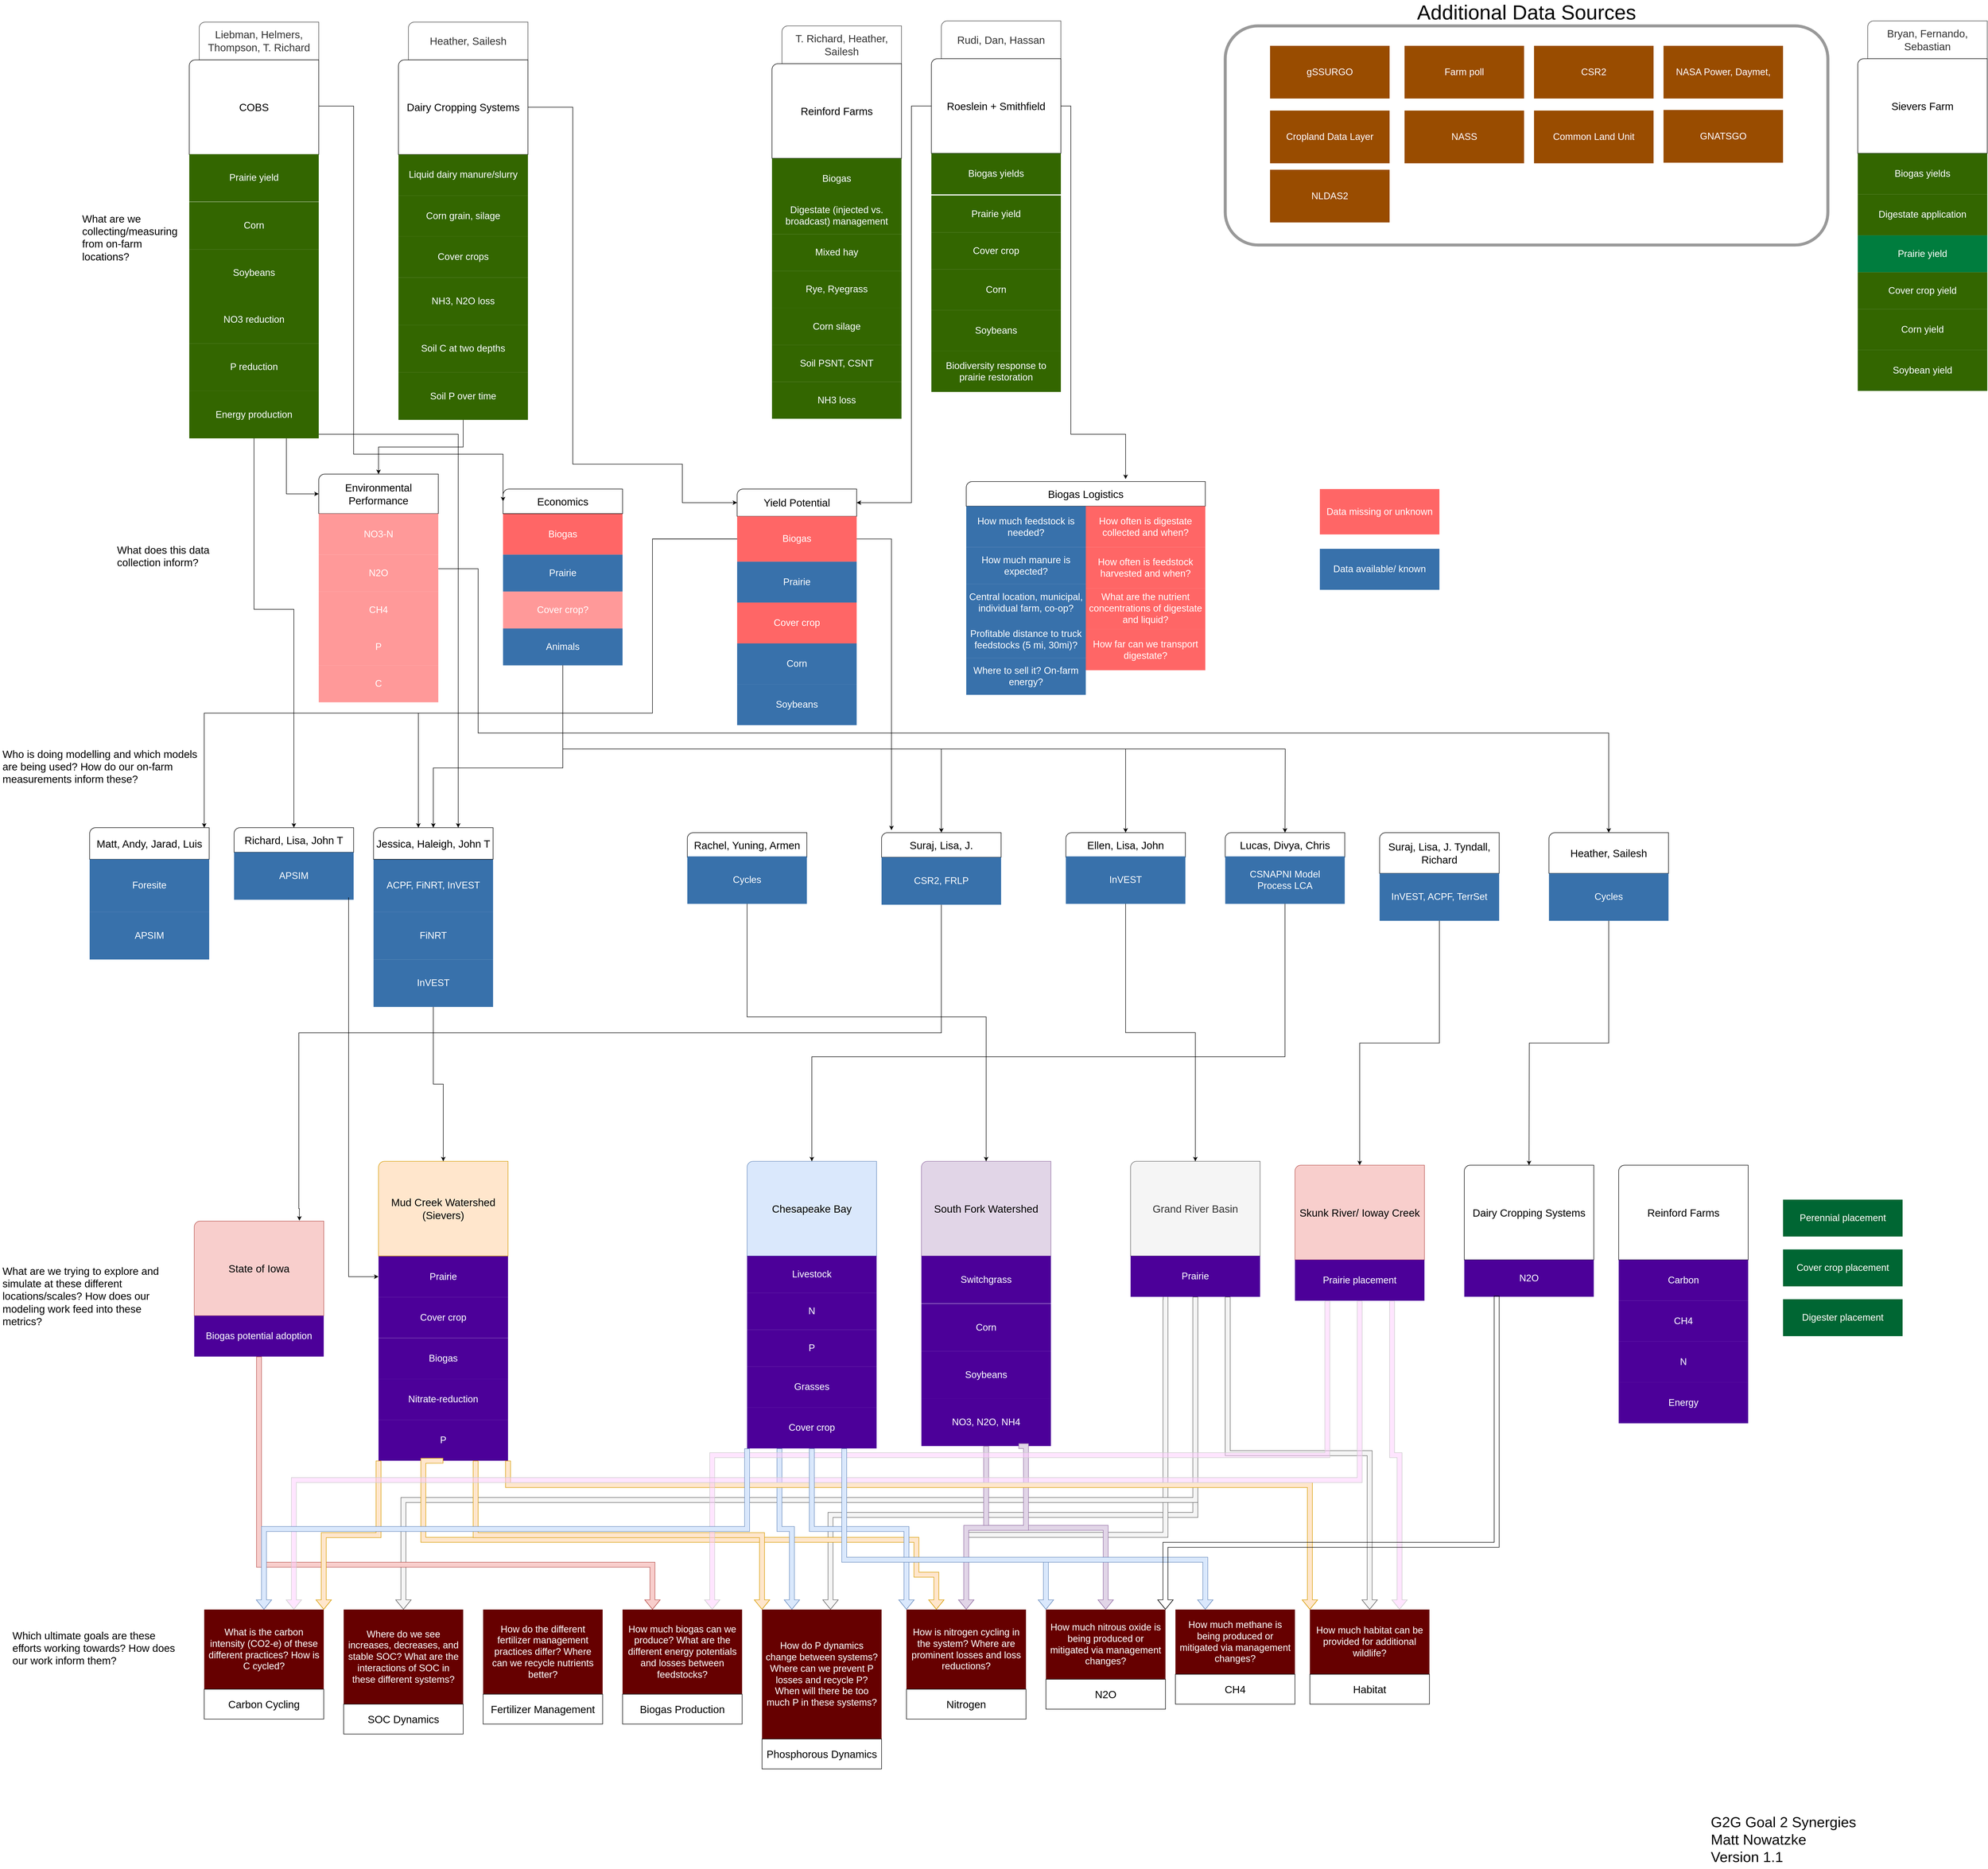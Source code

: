 <mxfile version="20.4.1" type="github">
  <diagram id="07fea595-8f29-1299-0266-81d95cde20df" name="Page-1">
    <mxGraphModel dx="3555" dy="1880" grid="1" gridSize="10" guides="1" tooltips="1" connect="1" arrows="1" fold="1" page="1" pageScale="1" pageWidth="4000" pageHeight="4000" background="#ffffff" math="0" shadow="0">
      <root>
        <mxCell id="0" />
        <mxCell id="1" parent="0" />
        <mxCell id="c8OuSYFcTFagdocNcvec-1" value="Additional Data Sources" style="rounded=1;whiteSpace=wrap;html=1;fillColor=none;strokeWidth=6;strokeColor=#999999;labelPosition=center;verticalLabelPosition=top;align=center;verticalAlign=bottom;fontSize=41;" parent="1" vertex="1">
          <mxGeometry x="2500" y="110" width="1210" height="440" as="geometry" />
        </mxCell>
        <mxCell id="Bta4R8MGhBC_zZpxbiVx-288" value="Grand River Basin" style="verticalLabelPosition=middle;verticalAlign=middle;html=1;shape=mxgraph.basic.corner_round_rect;dx=6;labelBackgroundColor=none;fontSize=21;whiteSpace=wrap;labelPosition=center;align=center;fillColor=#f5f5f5;fontColor=#333333;strokeColor=#666666;" parent="1" vertex="1">
          <mxGeometry x="2310" y="2390" width="260" height="190" as="geometry" />
        </mxCell>
        <mxCell id="Bta4R8MGhBC_zZpxbiVx-295" value="" style="group" parent="1" vertex="1" connectable="0">
          <mxGeometry x="790" y="1720" width="240" height="360" as="geometry" />
        </mxCell>
        <mxCell id="Bta4R8MGhBC_zZpxbiVx-296" value="" style="group" parent="Bta4R8MGhBC_zZpxbiVx-295" vertex="1" connectable="0">
          <mxGeometry y="63.529" width="240" height="296.471" as="geometry" />
        </mxCell>
        <mxCell id="Bta4R8MGhBC_zZpxbiVx-297" value="ACPF, FiNRT, InVEST" style="whiteSpace=wrap;shadow=0;fontColor=#FFFFFF;fontFamily=Helvetica;fontStyle=0;html=1;fontSize=19;plain-purple;strokeColor=none;fillColor=#3871AB;gradientColor=none;spacing=6;verticalAlign=middle;sketch=0;labelBackgroundColor=none;" parent="Bta4R8MGhBC_zZpxbiVx-296" vertex="1">
          <mxGeometry width="240" height="105.882" as="geometry" />
        </mxCell>
        <mxCell id="Bta4R8MGhBC_zZpxbiVx-298" value="FiNRT" style="whiteSpace=wrap;shadow=0;fontColor=#FFFFFF;fontFamily=Helvetica;fontStyle=0;html=1;fontSize=19;plain-purple;strokeColor=none;fillColor=#3871AB;gradientColor=none;spacing=6;verticalAlign=middle;sketch=0;labelBackgroundColor=none;" parent="Bta4R8MGhBC_zZpxbiVx-296" vertex="1">
          <mxGeometry y="105.882" width="240" height="95.294" as="geometry" />
        </mxCell>
        <mxCell id="Bta4R8MGhBC_zZpxbiVx-299" value="InVEST" style="whiteSpace=wrap;shadow=0;fontColor=#FFFFFF;fontFamily=Helvetica;fontStyle=0;html=1;fontSize=19;plain-purple;strokeColor=none;fillColor=#3871AB;gradientColor=none;spacing=6;verticalAlign=middle;sketch=0;labelBackgroundColor=none;" parent="Bta4R8MGhBC_zZpxbiVx-296" vertex="1">
          <mxGeometry y="201.176" width="240" height="95.294" as="geometry" />
        </mxCell>
        <mxCell id="Bta4R8MGhBC_zZpxbiVx-300" value="Jessica, Haleigh, John T" style="verticalLabelPosition=middle;verticalAlign=middle;html=1;shape=mxgraph.basic.corner_round_rect;dx=6;fontSize=21;whiteSpace=wrap;labelPosition=center;align=center;" parent="Bta4R8MGhBC_zZpxbiVx-295" vertex="1">
          <mxGeometry width="240" height="63.529" as="geometry" />
        </mxCell>
        <mxCell id="cpoO33E2cY1CjBKNhvb5-2" value="" style="group" parent="1" vertex="1" connectable="0">
          <mxGeometry x="1050" y="1040" width="240" height="354.12" as="geometry" />
        </mxCell>
        <mxCell id="Bta4R8MGhBC_zZpxbiVx-239" value="" style="group" parent="cpoO33E2cY1CjBKNhvb5-2" vertex="1" connectable="0">
          <mxGeometry width="240" height="280" as="geometry" />
        </mxCell>
        <mxCell id="Bta4R8MGhBC_zZpxbiVx-240" value="" style="group" parent="Bta4R8MGhBC_zZpxbiVx-239" vertex="1" connectable="0">
          <mxGeometry y="49.412" width="240" height="230.588" as="geometry" />
        </mxCell>
        <mxCell id="Bta4R8MGhBC_zZpxbiVx-241" value="&lt;span style=&quot;background-color: transparent;&quot;&gt;Biogas&lt;/span&gt;" style="whiteSpace=wrap;shadow=0;fontColor=#FFFFFF;fontFamily=Helvetica;fontStyle=0;html=1;fontSize=19;plain-purple;strokeColor=none;fillColor=#FF6666;gradientColor=none;spacing=6;verticalAlign=middle;sketch=0;labelBackgroundColor=none;" parent="Bta4R8MGhBC_zZpxbiVx-240" vertex="1">
          <mxGeometry width="240" height="82.353" as="geometry" />
        </mxCell>
        <mxCell id="Bta4R8MGhBC_zZpxbiVx-242" value="Prairie" style="whiteSpace=wrap;shadow=0;fontColor=#FFFFFF;fontFamily=Helvetica;fontStyle=0;html=1;fontSize=19;plain-purple;strokeColor=none;fillColor=#3871AB;gradientColor=none;spacing=6;verticalAlign=middle;sketch=0;labelBackgroundColor=none;" parent="Bta4R8MGhBC_zZpxbiVx-240" vertex="1">
          <mxGeometry y="82.353" width="240" height="74.118" as="geometry" />
        </mxCell>
        <mxCell id="Bta4R8MGhBC_zZpxbiVx-243" value="Cover crop?" style="whiteSpace=wrap;shadow=0;fontColor=#FFFFFF;fontFamily=Helvetica;fontStyle=0;html=1;fontSize=19;plain-purple;strokeColor=none;fillColor=#FF9999;gradientColor=none;spacing=6;verticalAlign=middle;sketch=0;labelBackgroundColor=none;" parent="Bta4R8MGhBC_zZpxbiVx-240" vertex="1">
          <mxGeometry y="156.471" width="240" height="74.118" as="geometry" />
        </mxCell>
        <mxCell id="Bta4R8MGhBC_zZpxbiVx-244" value="Economics" style="verticalLabelPosition=middle;verticalAlign=middle;html=1;shape=mxgraph.basic.corner_round_rect;dx=6;fontSize=21;whiteSpace=wrap;labelPosition=center;align=center;" parent="Bta4R8MGhBC_zZpxbiVx-239" vertex="1">
          <mxGeometry width="240" height="49.412" as="geometry" />
        </mxCell>
        <mxCell id="cpoO33E2cY1CjBKNhvb5-1" value="Animals" style="whiteSpace=wrap;shadow=0;fontColor=#FFFFFF;fontFamily=Helvetica;fontStyle=0;html=1;fontSize=19;plain-purple;strokeColor=none;fillColor=#3871AB;gradientColor=none;spacing=6;verticalAlign=middle;sketch=0;labelBackgroundColor=none;" parent="cpoO33E2cY1CjBKNhvb5-2" vertex="1">
          <mxGeometry y="280.002" width="240" height="74.118" as="geometry" />
        </mxCell>
        <mxCell id="cpoO33E2cY1CjBKNhvb5-6" value="" style="group" parent="1" vertex="1" connectable="0">
          <mxGeometry x="2180" y="1730" width="240" height="238.23" as="geometry" />
        </mxCell>
        <mxCell id="cpoO33E2cY1CjBKNhvb5-3" value="Ellen, Lisa, John" style="verticalLabelPosition=middle;verticalAlign=middle;html=1;shape=mxgraph.basic.corner_round_rect;dx=6;fontSize=21;whiteSpace=wrap;labelPosition=center;align=center;" parent="cpoO33E2cY1CjBKNhvb5-6" vertex="1">
          <mxGeometry width="240" height="49.412" as="geometry" />
        </mxCell>
        <mxCell id="cpoO33E2cY1CjBKNhvb5-4" value="InVEST" style="whiteSpace=wrap;shadow=0;fontColor=#FFFFFF;fontFamily=Helvetica;fontStyle=0;html=1;fontSize=19;plain-purple;strokeColor=none;fillColor=#3871AB;gradientColor=none;spacing=6;verticalAlign=middle;sketch=0;labelBackgroundColor=none;" parent="cpoO33E2cY1CjBKNhvb5-6" vertex="1">
          <mxGeometry y="47.642" width="240" height="95.294" as="geometry" />
        </mxCell>
        <mxCell id="fsY-NsWyViT9tGZLsp4b-1" value="" style="group" parent="1" vertex="1" connectable="0">
          <mxGeometry x="2500" y="1730" width="240" height="142.936" as="geometry" />
        </mxCell>
        <mxCell id="cpoO33E2cY1CjBKNhvb5-17" value="Lucas, Divya, Chris" style="verticalLabelPosition=middle;verticalAlign=middle;html=1;shape=mxgraph.basic.corner_round_rect;dx=6;fontSize=21;whiteSpace=wrap;labelPosition=center;align=center;" parent="fsY-NsWyViT9tGZLsp4b-1" vertex="1">
          <mxGeometry width="240" height="49.412" as="geometry" />
        </mxCell>
        <mxCell id="cpoO33E2cY1CjBKNhvb5-18" value="&lt;div&gt;CSNAPNI Model&lt;/div&gt;&lt;div&gt;Process LCA&lt;br&gt;&lt;/div&gt;" style="whiteSpace=wrap;shadow=0;fontColor=#FFFFFF;fontFamily=Helvetica;fontStyle=0;html=1;fontSize=19;plain-purple;strokeColor=none;fillColor=#3871AB;gradientColor=none;spacing=6;verticalAlign=middle;sketch=0;labelBackgroundColor=none;" parent="fsY-NsWyViT9tGZLsp4b-1" vertex="1">
          <mxGeometry y="47.642" width="240" height="95.294" as="geometry" />
        </mxCell>
        <mxCell id="fsY-NsWyViT9tGZLsp4b-43" value="Heather, Sailesh" style="verticalLabelPosition=middle;verticalAlign=middle;html=1;shape=mxgraph.basic.corner_round_rect;dx=6;fontSize=21;whiteSpace=wrap;labelPosition=center;align=center;strokeColor=#454545;fontColor=#333333;" parent="1" vertex="1">
          <mxGeometry x="860" y="102.36" width="240" height="75.88" as="geometry" />
        </mxCell>
        <mxCell id="fsY-NsWyViT9tGZLsp4b-85" value="" style="group" parent="1" vertex="1" connectable="0">
          <mxGeometry x="1980" y="1025.0" width="530" height="428.24" as="geometry" />
        </mxCell>
        <mxCell id="fsY-NsWyViT9tGZLsp4b-13" value="Where to sell it? On-farm energy?" style="whiteSpace=wrap;shadow=0;fontColor=#FFFFFF;fontFamily=Helvetica;fontStyle=0;html=1;fontSize=19;plain-purple;strokeColor=none;fillColor=#3871AB;gradientColor=none;spacing=6;verticalAlign=middle;sketch=0;labelBackgroundColor=none;" parent="fsY-NsWyViT9tGZLsp4b-85" vertex="1">
          <mxGeometry y="354.122" width="240" height="74.118" as="geometry" />
        </mxCell>
        <mxCell id="fsY-NsWyViT9tGZLsp4b-12" value="Biogas Logistics" style="verticalLabelPosition=middle;verticalAlign=middle;html=1;shape=mxgraph.basic.corner_round_rect;dx=6;fontSize=21;whiteSpace=wrap;labelPosition=center;align=center;" parent="fsY-NsWyViT9tGZLsp4b-85" vertex="1">
          <mxGeometry width="480" height="49.41" as="geometry" />
        </mxCell>
        <mxCell id="fsY-NsWyViT9tGZLsp4b-9" value="How much feedstock is needed?" style="whiteSpace=wrap;shadow=0;fontColor=#FFFFFF;fontFamily=Helvetica;fontStyle=0;html=1;fontSize=19;plain-purple;strokeColor=none;fillColor=#3871AB;gradientColor=none;spacing=6;verticalAlign=middle;sketch=0;labelBackgroundColor=none;" parent="fsY-NsWyViT9tGZLsp4b-85" vertex="1">
          <mxGeometry y="49.412" width="240" height="82.353" as="geometry" />
        </mxCell>
        <mxCell id="fsY-NsWyViT9tGZLsp4b-10" value="Central location, municipal, individual farm, co-op?" style="whiteSpace=wrap;shadow=0;fontColor=#FFFFFF;fontFamily=Helvetica;fontStyle=0;html=1;fontSize=19;plain-purple;strokeColor=none;fillColor=#3871AB;gradientColor=none;spacing=6;verticalAlign=middle;sketch=0;labelBackgroundColor=none;" parent="fsY-NsWyViT9tGZLsp4b-85" vertex="1">
          <mxGeometry y="205.885" width="240" height="74.118" as="geometry" />
        </mxCell>
        <mxCell id="fsY-NsWyViT9tGZLsp4b-11" value="Profitable distance to truck feedstocks (5 mi, 30mi)?" style="whiteSpace=wrap;shadow=0;fontColor=#FFFFFF;fontFamily=Helvetica;fontStyle=0;html=1;fontSize=19;plain-purple;strokeColor=none;fillColor=#3871AB;gradientColor=none;spacing=6;verticalAlign=middle;sketch=0;labelBackgroundColor=none;" parent="fsY-NsWyViT9tGZLsp4b-85" vertex="1">
          <mxGeometry y="280.002" width="240" height="74.118" as="geometry" />
        </mxCell>
        <mxCell id="fsY-NsWyViT9tGZLsp4b-35" value="How much manure is expected?" style="whiteSpace=wrap;shadow=0;fontColor=#FFFFFF;fontFamily=Helvetica;fontStyle=0;html=1;fontSize=19;plain-purple;strokeColor=none;fillColor=#3871AB;gradientColor=none;spacing=6;verticalAlign=middle;sketch=0;labelBackgroundColor=none;" parent="fsY-NsWyViT9tGZLsp4b-85" vertex="1">
          <mxGeometry y="131.762" width="240" height="74.118" as="geometry" />
        </mxCell>
        <mxCell id="Dde4bY2OQdOVmToiYL4m-132" value="How often is digestate collected and when?" style="whiteSpace=wrap;shadow=0;fontColor=#FFFFFF;fontFamily=Helvetica;fontStyle=0;html=1;fontSize=19;plain-purple;strokeColor=none;fillColor=#FF6666;gradientColor=none;spacing=6;verticalAlign=middle;sketch=0;labelBackgroundColor=none;" parent="fsY-NsWyViT9tGZLsp4b-85" vertex="1">
          <mxGeometry x="240" y="49.412" width="240" height="82.353" as="geometry" />
        </mxCell>
        <mxCell id="Dde4bY2OQdOVmToiYL4m-135" value="How often is feedstock harvested and when?" style="whiteSpace=wrap;shadow=0;fontColor=#FFFFFF;fontFamily=Helvetica;fontStyle=0;html=1;fontSize=19;plain-purple;strokeColor=none;fillColor=#FF6666;gradientColor=none;spacing=6;verticalAlign=middle;sketch=0;labelBackgroundColor=none;" parent="fsY-NsWyViT9tGZLsp4b-85" vertex="1">
          <mxGeometry x="240" y="131.762" width="240" height="82.353" as="geometry" />
        </mxCell>
        <mxCell id="Dde4bY2OQdOVmToiYL4m-145" value="What are the nutrient concentrations of digestate and liquid?" style="whiteSpace=wrap;shadow=0;fontColor=#FFFFFF;fontFamily=Helvetica;fontStyle=0;html=1;fontSize=19;plain-purple;strokeColor=none;fillColor=#FF6666;gradientColor=none;spacing=6;verticalAlign=middle;sketch=0;labelBackgroundColor=none;" parent="fsY-NsWyViT9tGZLsp4b-85" vertex="1">
          <mxGeometry x="240" y="214.112" width="240" height="82.353" as="geometry" />
        </mxCell>
        <mxCell id="Eyr796l0jvcdmsgNZFkE-1" value="How far can we transport digestate?" style="whiteSpace=wrap;shadow=0;fontColor=#FFFFFF;fontFamily=Helvetica;fontStyle=0;html=1;fontSize=19;plain-purple;strokeColor=none;fillColor=#FF6666;gradientColor=none;spacing=6;verticalAlign=middle;sketch=0;labelBackgroundColor=none;" parent="fsY-NsWyViT9tGZLsp4b-85" vertex="1">
          <mxGeometry x="240" y="296.462" width="240" height="82.353" as="geometry" />
        </mxCell>
        <mxCell id="fsY-NsWyViT9tGZLsp4b-90" value="" style="group" parent="1" vertex="1" connectable="0">
          <mxGeometry x="1890" y="2390" width="260" height="571.75" as="geometry" />
        </mxCell>
        <mxCell id="fsY-NsWyViT9tGZLsp4b-42" value="South Fork Watershed" style="verticalLabelPosition=middle;verticalAlign=middle;html=1;shape=mxgraph.basic.corner_round_rect;dx=6;labelBackgroundColor=none;fontSize=21;whiteSpace=wrap;labelPosition=center;align=center;fillColor=#e1d5e7;strokeColor=#9673a6;" parent="fsY-NsWyViT9tGZLsp4b-90" vertex="1">
          <mxGeometry width="260" height="190" as="geometry" />
        </mxCell>
        <mxCell id="fsY-NsWyViT9tGZLsp4b-72" value="Switchgrass" style="whiteSpace=wrap;shadow=0;fontColor=#FFFFFF;fontFamily=Helvetica;fontStyle=0;html=1;fontSize=19;plain-purple;strokeColor=none;fillColor=#4C0099;gradientColor=none;spacing=6;verticalAlign=middle;sketch=0;labelBackgroundColor=none;" parent="fsY-NsWyViT9tGZLsp4b-90" vertex="1">
          <mxGeometry y="190" width="260" height="95.293" as="geometry" />
        </mxCell>
        <mxCell id="fsY-NsWyViT9tGZLsp4b-73" value="Corn" style="whiteSpace=wrap;shadow=0;fontColor=#FFFFFF;fontFamily=Helvetica;fontStyle=0;html=1;fontSize=19;plain-purple;strokeColor=none;fillColor=#4C0099;gradientColor=none;spacing=6;verticalAlign=middle;sketch=0;labelBackgroundColor=none;" parent="fsY-NsWyViT9tGZLsp4b-90" vertex="1">
          <mxGeometry y="285.879" width="260" height="95.293" as="geometry" />
        </mxCell>
        <mxCell id="fsY-NsWyViT9tGZLsp4b-74" value="Soybeans" style="whiteSpace=wrap;shadow=0;fontColor=#FFFFFF;fontFamily=Helvetica;fontStyle=0;html=1;fontSize=19;plain-purple;strokeColor=none;fillColor=#4C0099;gradientColor=none;spacing=6;verticalAlign=middle;sketch=0;labelBackgroundColor=none;" parent="fsY-NsWyViT9tGZLsp4b-90" vertex="1">
          <mxGeometry y="381.168" width="260" height="95.293" as="geometry" />
        </mxCell>
        <mxCell id="fsY-NsWyViT9tGZLsp4b-75" value="NO3, N2O, NH4" style="whiteSpace=wrap;shadow=0;fontColor=#FFFFFF;fontFamily=Helvetica;fontStyle=0;html=1;fontSize=19;plain-purple;strokeColor=none;fillColor=#4C0099;gradientColor=none;spacing=6;verticalAlign=middle;sketch=0;labelBackgroundColor=none;" parent="fsY-NsWyViT9tGZLsp4b-90" vertex="1">
          <mxGeometry y="476.457" width="260" height="95.293" as="geometry" />
        </mxCell>
        <mxCell id="Dde4bY2OQdOVmToiYL4m-3" value="" style="group" parent="1" vertex="1" connectable="0">
          <mxGeometry x="800" y="2390" width="260" height="601.17" as="geometry" />
        </mxCell>
        <mxCell id="Bta4R8MGhBC_zZpxbiVx-290" value="Mud Creek Watershed (Sievers)" style="verticalLabelPosition=middle;verticalAlign=middle;html=1;shape=mxgraph.basic.corner_round_rect;dx=6;labelBackgroundColor=none;fontSize=21;whiteSpace=wrap;labelPosition=center;align=center;fillColor=#ffe6cc;strokeColor=#d79b00;" parent="Dde4bY2OQdOVmToiYL4m-3" vertex="1">
          <mxGeometry width="260" height="190" as="geometry" />
        </mxCell>
        <mxCell id="fsY-NsWyViT9tGZLsp4b-61" value="Prairie" style="whiteSpace=wrap;shadow=0;fontColor=#FFFFFF;fontFamily=Helvetica;fontStyle=0;html=1;fontSize=19;plain-purple;strokeColor=none;fillColor=#4C0099;gradientColor=none;spacing=6;verticalAlign=middle;sketch=0;labelBackgroundColor=none;" parent="Dde4bY2OQdOVmToiYL4m-3" vertex="1">
          <mxGeometry y="190.58" width="260" height="82.06" as="geometry" />
        </mxCell>
        <mxCell id="fsY-NsWyViT9tGZLsp4b-62" value="Cover crop" style="whiteSpace=wrap;shadow=0;fontColor=#FFFFFF;fontFamily=Helvetica;fontStyle=0;html=1;fontSize=19;plain-purple;strokeColor=none;fillColor=#4C0099;gradientColor=none;spacing=6;verticalAlign=middle;sketch=0;labelBackgroundColor=none;" parent="Dde4bY2OQdOVmToiYL4m-3" vertex="1">
          <mxGeometry y="272.64" width="260" height="82.06" as="geometry" />
        </mxCell>
        <mxCell id="fsY-NsWyViT9tGZLsp4b-63" value="Biogas" style="whiteSpace=wrap;shadow=0;fontColor=#FFFFFF;fontFamily=Helvetica;fontStyle=0;html=1;fontSize=19;plain-purple;strokeColor=none;fillColor=#4C0099;gradientColor=none;spacing=6;verticalAlign=middle;sketch=0;labelBackgroundColor=none;" parent="Dde4bY2OQdOVmToiYL4m-3" vertex="1">
          <mxGeometry y="354.99" width="260" height="82.06" as="geometry" />
        </mxCell>
        <mxCell id="fsY-NsWyViT9tGZLsp4b-64" value="Nitrate-reduction" style="whiteSpace=wrap;shadow=0;fontColor=#FFFFFF;fontFamily=Helvetica;fontStyle=0;html=1;fontSize=19;plain-purple;strokeColor=none;fillColor=#4C0099;gradientColor=none;spacing=6;verticalAlign=middle;sketch=0;labelBackgroundColor=none;" parent="Dde4bY2OQdOVmToiYL4m-3" vertex="1">
          <mxGeometry y="437.05" width="260" height="82.06" as="geometry" />
        </mxCell>
        <mxCell id="fsY-NsWyViT9tGZLsp4b-65" value="P" style="whiteSpace=wrap;shadow=0;fontColor=#FFFFFF;fontFamily=Helvetica;fontStyle=0;html=1;fontSize=19;plain-purple;strokeColor=none;fillColor=#4C0099;gradientColor=none;spacing=6;verticalAlign=middle;sketch=0;labelBackgroundColor=none;" parent="Dde4bY2OQdOVmToiYL4m-3" vertex="1">
          <mxGeometry y="519.11" width="260" height="82.06" as="geometry" />
        </mxCell>
        <mxCell id="fsY-NsWyViT9tGZLsp4b-78" value="Farm poll" style="whiteSpace=wrap;shadow=0;fontColor=#FFFFFF;fontFamily=Helvetica;fontStyle=0;html=1;fontSize=19;plain-purple;strokeColor=none;fillColor=#994C00;gradientColor=none;spacing=6;verticalAlign=middle;sketch=0;labelBackgroundColor=none;" parent="1" vertex="1">
          <mxGeometry x="2860" y="149.999" width="240" height="105.882" as="geometry" />
        </mxCell>
        <mxCell id="fsY-NsWyViT9tGZLsp4b-79" value="CSR2" style="whiteSpace=wrap;shadow=0;fontColor=#FFFFFF;fontFamily=Helvetica;fontStyle=0;html=1;fontSize=19;plain-purple;strokeColor=none;fillColor=#994C00;gradientColor=none;spacing=6;verticalAlign=middle;sketch=0;labelBackgroundColor=none;" parent="1" vertex="1">
          <mxGeometry x="3120" y="149.999" width="240" height="105.882" as="geometry" />
        </mxCell>
        <mxCell id="Dde4bY2OQdOVmToiYL4m-6" value="gSSURGO" style="whiteSpace=wrap;shadow=0;fontColor=#FFFFFF;fontFamily=Helvetica;fontStyle=0;html=1;fontSize=19;plain-purple;strokeColor=none;fillColor=#994C00;gradientColor=none;spacing=6;verticalAlign=middle;sketch=0;labelBackgroundColor=none;" parent="1" vertex="1">
          <mxGeometry x="2590" y="149.999" width="240" height="105.882" as="geometry" />
        </mxCell>
        <mxCell id="Dde4bY2OQdOVmToiYL4m-7" value="How is nitrogen cycling in the system? Where are prominent losses and loss reductions?" style="whiteSpace=wrap;shadow=0;fontColor=#FFFFFF;fontFamily=Helvetica;fontStyle=0;html=1;fontSize=19;plain-purple;strokeColor=none;fillColor=#660000;gradientColor=none;spacing=6;verticalAlign=middle;sketch=0;labelBackgroundColor=none;" parent="1" vertex="1">
          <mxGeometry x="1860" y="3290" width="240" height="160" as="geometry" />
        </mxCell>
        <mxCell id="Dde4bY2OQdOVmToiYL4m-8" value="How much nitrous oxide is being produced or mitigated via management changes?" style="whiteSpace=wrap;shadow=0;fontColor=#FFFFFF;fontFamily=Helvetica;fontStyle=0;html=1;fontSize=19;plain-purple;strokeColor=none;fillColor=#660000;gradientColor=none;spacing=6;verticalAlign=middle;sketch=0;labelBackgroundColor=none;" parent="1" vertex="1">
          <mxGeometry x="2140" y="3290" width="240" height="140" as="geometry" />
        </mxCell>
        <mxCell id="Dde4bY2OQdOVmToiYL4m-9" value="How much habitat can be provided for additional wildlife?" style="whiteSpace=wrap;shadow=0;fontColor=#FFFFFF;fontFamily=Helvetica;fontStyle=0;html=1;fontSize=19;plain-purple;strokeColor=none;fillColor=#660000;gradientColor=none;spacing=6;verticalAlign=middle;sketch=0;labelBackgroundColor=none;" parent="1" vertex="1">
          <mxGeometry x="2670" y="3290" width="240" height="130" as="geometry" />
        </mxCell>
        <mxCell id="Dde4bY2OQdOVmToiYL4m-12" value="Perennial placement" style="whiteSpace=wrap;shadow=0;fontColor=#FFFFFF;fontFamily=Helvetica;fontStyle=0;html=1;fontSize=19;plain-purple;strokeColor=none;fillColor=#006633;gradientColor=none;spacing=6;verticalAlign=middle;sketch=0;labelBackgroundColor=none;" parent="1" vertex="1">
          <mxGeometry x="3620" y="2466.902" width="240" height="74.118" as="geometry" />
        </mxCell>
        <mxCell id="Dde4bY2OQdOVmToiYL4m-13" value="Digester placement" style="whiteSpace=wrap;shadow=0;fontColor=#FFFFFF;fontFamily=Helvetica;fontStyle=0;html=1;fontSize=19;plain-purple;strokeColor=none;fillColor=#006633;gradientColor=none;spacing=6;verticalAlign=middle;sketch=0;labelBackgroundColor=none;" parent="1" vertex="1">
          <mxGeometry x="3620" y="2666.902" width="240" height="74.118" as="geometry" />
        </mxCell>
        <mxCell id="Dde4bY2OQdOVmToiYL4m-14" value="Cover crop placement" style="whiteSpace=wrap;shadow=0;fontColor=#FFFFFF;fontFamily=Helvetica;fontStyle=0;html=1;fontSize=19;plain-purple;strokeColor=none;fillColor=#006633;gradientColor=none;spacing=6;verticalAlign=middle;sketch=0;labelBackgroundColor=none;" parent="1" vertex="1">
          <mxGeometry x="3620" y="2566.902" width="240" height="74.118" as="geometry" />
        </mxCell>
        <mxCell id="Dde4bY2OQdOVmToiYL4m-15" value="How do P dynamics change between systems? Where can we prevent P losses and recycle P? When will there be too much P in these systems?" style="whiteSpace=wrap;shadow=0;fontColor=#FFFFFF;fontFamily=Helvetica;fontStyle=0;html=1;fontSize=19;plain-purple;strokeColor=none;fillColor=#660000;gradientColor=none;spacing=6;verticalAlign=middle;sketch=0;labelBackgroundColor=none;" parent="1" vertex="1">
          <mxGeometry x="1570" y="3290" width="240" height="260" as="geometry" />
        </mxCell>
        <mxCell id="Dde4bY2OQdOVmToiYL4m-38" style="edgeStyle=orthogonalEdgeStyle;rounded=0;orthogonalLoop=1;jettySize=auto;html=1;exitX=1;exitY=0.5;exitDx=0;exitDy=0;exitPerimeter=0;fontColor=#333333;" parent="1" source="Dde4bY2OQdOVmToiYL4m-20" edge="1">
          <mxGeometry relative="1" as="geometry">
            <mxPoint x="2300" y="1020" as="targetPoint" />
            <Array as="points">
              <mxPoint x="2190" y="271" />
              <mxPoint x="2190" y="930" />
              <mxPoint x="2300" y="930" />
            </Array>
          </mxGeometry>
        </mxCell>
        <mxCell id="Dde4bY2OQdOVmToiYL4m-43" style="edgeStyle=orthogonalEdgeStyle;rounded=0;orthogonalLoop=1;jettySize=auto;html=1;exitX=0;exitY=0.5;exitDx=0;exitDy=0;exitPerimeter=0;entryX=1;entryY=0.5;entryDx=0;entryDy=0;entryPerimeter=0;fontColor=#333333;" parent="1" source="Dde4bY2OQdOVmToiYL4m-20" target="Bta4R8MGhBC_zZpxbiVx-237" edge="1">
          <mxGeometry relative="1" as="geometry">
            <Array as="points">
              <mxPoint x="1870" y="271" />
              <mxPoint x="1870" y="1067" />
            </Array>
          </mxGeometry>
        </mxCell>
        <mxCell id="Dde4bY2OQdOVmToiYL4m-27" value="Liebman, Helmers, Thompson, T. Richard" style="verticalLabelPosition=middle;verticalAlign=middle;html=1;shape=mxgraph.basic.corner_round_rect;dx=6;fontSize=21;whiteSpace=wrap;labelPosition=center;align=center;strokeColor=#454545;fontColor=#333333;" parent="1" vertex="1">
          <mxGeometry x="440" y="102.36" width="240" height="75.88" as="geometry" />
        </mxCell>
        <mxCell id="Dde4bY2OQdOVmToiYL4m-31" value="NO3 reduction" style="whiteSpace=wrap;shadow=0;fontColor=#FFFFFF;fontFamily=Helvetica;fontStyle=0;html=1;fontSize=19;plain-purple;strokeColor=none;fillColor=#336600;gradientColor=none;spacing=6;verticalAlign=middle;sketch=0;labelBackgroundColor=none;" parent="1" vertex="1">
          <mxGeometry x="420" y="652.358" width="260" height="95.293" as="geometry" />
        </mxCell>
        <mxCell id="Dde4bY2OQdOVmToiYL4m-95" style="edgeStyle=orthogonalEdgeStyle;rounded=0;orthogonalLoop=1;jettySize=auto;html=1;exitX=0.5;exitY=1;exitDx=0;exitDy=0;entryX=0.5;entryY=0;entryDx=0;entryDy=0;entryPerimeter=0;fontColor=#333333;" parent="1" source="Dde4bY2OQdOVmToiYL4m-32" target="Dde4bY2OQdOVmToiYL4m-70" edge="1">
          <mxGeometry relative="1" as="geometry" />
        </mxCell>
        <mxCell id="Dde4bY2OQdOVmToiYL4m-96" style="edgeStyle=orthogonalEdgeStyle;rounded=0;orthogonalLoop=1;jettySize=auto;html=1;fontColor=#333333;" parent="1" edge="1">
          <mxGeometry relative="1" as="geometry">
            <mxPoint x="550" y="930" as="sourcePoint" />
            <mxPoint x="960" y="1720" as="targetPoint" />
            <Array as="points">
              <mxPoint x="960" y="930" />
              <mxPoint x="960" y="1720" />
            </Array>
          </mxGeometry>
        </mxCell>
        <mxCell id="Dde4bY2OQdOVmToiYL4m-32" value="P reduction" style="whiteSpace=wrap;shadow=0;fontColor=#FFFFFF;fontFamily=Helvetica;fontStyle=0;html=1;fontSize=19;plain-purple;strokeColor=none;fillColor=#336600;gradientColor=none;spacing=6;verticalAlign=middle;sketch=0;labelBackgroundColor=none;" parent="1" vertex="1">
          <mxGeometry x="420" y="747.648" width="260" height="95.293" as="geometry" />
        </mxCell>
        <mxCell id="Dde4bY2OQdOVmToiYL4m-33" value="NASA Power, Daymet, " style="whiteSpace=wrap;shadow=0;fontColor=#FFFFFF;fontFamily=Helvetica;fontStyle=0;html=1;fontSize=19;plain-purple;strokeColor=none;fillColor=#994C00;gradientColor=none;spacing=6;verticalAlign=middle;sketch=0;labelBackgroundColor=none;" parent="1" vertex="1">
          <mxGeometry x="3380" y="149.999" width="240" height="105.882" as="geometry" />
        </mxCell>
        <mxCell id="Dde4bY2OQdOVmToiYL4m-39" value="Rudi, Dan, Hassan" style="verticalLabelPosition=middle;verticalAlign=middle;html=1;shape=mxgraph.basic.corner_round_rect;dx=6;fontSize=21;whiteSpace=wrap;labelPosition=center;align=center;strokeColor=#454545;fontColor=#333333;" parent="1" vertex="1">
          <mxGeometry x="1930" y="100" width="240" height="75.88" as="geometry" />
        </mxCell>
        <mxCell id="Dde4bY2OQdOVmToiYL4m-44" style="edgeStyle=orthogonalEdgeStyle;rounded=0;orthogonalLoop=1;jettySize=auto;html=1;exitX=1;exitY=0.5;exitDx=0;exitDy=0;exitPerimeter=0;entryX=0;entryY=0.5;entryDx=0;entryDy=0;entryPerimeter=0;fontColor=#333333;" parent="1" source="fsY-NsWyViT9tGZLsp4b-86" target="Bta4R8MGhBC_zZpxbiVx-244" edge="1">
          <mxGeometry relative="1" as="geometry">
            <Array as="points">
              <mxPoint x="680" y="271" />
              <mxPoint x="750" y="271" />
              <mxPoint x="750" y="970" />
              <mxPoint x="1050" y="970" />
            </Array>
          </mxGeometry>
        </mxCell>
        <mxCell id="Dde4bY2OQdOVmToiYL4m-48" style="edgeStyle=orthogonalEdgeStyle;rounded=0;orthogonalLoop=1;jettySize=auto;html=1;exitX=1;exitY=0.5;exitDx=0;exitDy=0;exitPerimeter=0;entryX=0;entryY=0.5;entryDx=0;entryDy=0;entryPerimeter=0;fontColor=#333333;" parent="1" source="Bta4R8MGhBC_zZpxbiVx-292" target="Bta4R8MGhBC_zZpxbiVx-237" edge="1">
          <mxGeometry relative="1" as="geometry">
            <Array as="points">
              <mxPoint x="1190" y="273" />
              <mxPoint x="1190" y="990" />
              <mxPoint x="1410" y="990" />
            </Array>
          </mxGeometry>
        </mxCell>
        <mxCell id="Bta4R8MGhBC_zZpxbiVx-292" value="Dairy Cropping Systems" style="verticalLabelPosition=middle;verticalAlign=middle;html=1;shape=mxgraph.basic.corner_round_rect;dx=6;labelBackgroundColor=none;fontSize=21;whiteSpace=wrap;labelPosition=center;align=center;" parent="1" vertex="1">
          <mxGeometry x="840" y="178.24" width="260" height="190" as="geometry" />
        </mxCell>
        <mxCell id="fsY-NsWyViT9tGZLsp4b-51" value="Liquid dairy manure/slurry" style="whiteSpace=wrap;shadow=0;fontColor=#FFFFFF;fontFamily=Helvetica;fontStyle=0;html=1;fontSize=19;plain-purple;strokeColor=none;fillColor=#336600;gradientColor=none;spacing=6;verticalAlign=middle;sketch=0;labelBackgroundColor=none;" parent="1" vertex="1">
          <mxGeometry x="840" y="368.24" width="260" height="82.35" as="geometry" />
        </mxCell>
        <mxCell id="fsY-NsWyViT9tGZLsp4b-52" value="Corn grain, silage" style="whiteSpace=wrap;shadow=0;fontColor=#FFFFFF;fontFamily=Helvetica;fontStyle=0;html=1;fontSize=19;plain-purple;strokeColor=none;fillColor=#336600;gradientColor=none;spacing=6;verticalAlign=middle;sketch=0;labelBackgroundColor=none;" parent="1" vertex="1">
          <mxGeometry x="840" y="450.59" width="260" height="82.35" as="geometry" />
        </mxCell>
        <mxCell id="fsY-NsWyViT9tGZLsp4b-53" value="Cover crops" style="whiteSpace=wrap;shadow=0;fontColor=#FFFFFF;fontFamily=Helvetica;fontStyle=0;html=1;fontSize=19;plain-purple;strokeColor=none;fillColor=#336600;gradientColor=none;spacing=6;verticalAlign=middle;sketch=0;labelBackgroundColor=none;" parent="1" vertex="1">
          <mxGeometry x="840" y="532.94" width="260" height="82.35" as="geometry" />
        </mxCell>
        <mxCell id="Dde4bY2OQdOVmToiYL4m-46" value="NH3, N2O loss" style="whiteSpace=wrap;shadow=0;fontColor=#FFFFFF;fontFamily=Helvetica;fontStyle=0;html=1;fontSize=19;plain-purple;strokeColor=none;fillColor=#336600;gradientColor=none;spacing=6;verticalAlign=middle;sketch=0;labelBackgroundColor=none;" parent="1" vertex="1">
          <mxGeometry x="840" y="615.288" width="260" height="95.293" as="geometry" />
        </mxCell>
        <mxCell id="VedTJXCFrdsfxdl1VB74-24" style="edgeStyle=orthogonalEdgeStyle;rounded=0;orthogonalLoop=1;jettySize=auto;html=1;exitX=0.5;exitY=1;exitDx=0;exitDy=0;entryX=0.5;entryY=0;entryDx=0;entryDy=0;entryPerimeter=0;" parent="1" source="Dde4bY2OQdOVmToiYL4m-47" target="VedTJXCFrdsfxdl1VB74-20" edge="1">
          <mxGeometry relative="1" as="geometry" />
        </mxCell>
        <mxCell id="Dde4bY2OQdOVmToiYL4m-47" value="Soil P over time" style="whiteSpace=wrap;shadow=0;fontColor=#FFFFFF;fontFamily=Helvetica;fontStyle=0;html=1;fontSize=19;plain-purple;strokeColor=none;fillColor=#336600;gradientColor=none;spacing=6;verticalAlign=middle;sketch=0;labelBackgroundColor=none;" parent="1" vertex="1">
          <mxGeometry x="840" y="805.868" width="260" height="95.293" as="geometry" />
        </mxCell>
        <mxCell id="fsY-NsWyViT9tGZLsp4b-86" value="COBS" style="verticalLabelPosition=middle;verticalAlign=middle;html=1;shape=mxgraph.basic.corner_round_rect;dx=6;labelBackgroundColor=none;fontSize=21;whiteSpace=wrap;labelPosition=center;align=center;" parent="1" vertex="1">
          <mxGeometry x="420" y="178.24" width="260" height="190" as="geometry" />
        </mxCell>
        <mxCell id="fsY-NsWyViT9tGZLsp4b-87" value="Prairie yield" style="whiteSpace=wrap;shadow=0;fontColor=#FFFFFF;fontFamily=Helvetica;fontStyle=0;html=1;fontSize=19;plain-purple;strokeColor=none;fillColor=#336600;gradientColor=none;spacing=6;verticalAlign=middle;sketch=0;labelBackgroundColor=none;" parent="1" vertex="1">
          <mxGeometry x="420" y="367.66" width="260" height="95.293" as="geometry" />
        </mxCell>
        <mxCell id="fsY-NsWyViT9tGZLsp4b-88" value="Corn" style="whiteSpace=wrap;shadow=0;fontColor=#FFFFFF;fontFamily=Helvetica;fontStyle=0;html=1;fontSize=19;plain-purple;strokeColor=none;fillColor=#336600;gradientColor=none;spacing=6;verticalAlign=middle;sketch=0;labelBackgroundColor=none;" parent="1" vertex="1">
          <mxGeometry x="420" y="463.539" width="260" height="95.293" as="geometry" />
        </mxCell>
        <mxCell id="fsY-NsWyViT9tGZLsp4b-89" value="Soybeans" style="whiteSpace=wrap;shadow=0;fontColor=#FFFFFF;fontFamily=Helvetica;fontStyle=0;html=1;fontSize=19;plain-purple;strokeColor=none;fillColor=#336600;gradientColor=none;spacing=6;verticalAlign=middle;sketch=0;labelBackgroundColor=none;" parent="1" vertex="1">
          <mxGeometry x="420" y="558.828" width="260" height="95.293" as="geometry" />
        </mxCell>
        <mxCell id="Dde4bY2OQdOVmToiYL4m-49" value="How much biogas can we produce? What are the different energy potentials and losses between feedstocks?" style="whiteSpace=wrap;shadow=0;fontColor=#FFFFFF;fontFamily=Helvetica;fontStyle=0;html=1;fontSize=19;plain-purple;strokeColor=none;fillColor=#660000;gradientColor=none;spacing=6;verticalAlign=middle;sketch=0;labelBackgroundColor=none;" parent="1" vertex="1">
          <mxGeometry x="1290" y="3290" width="240" height="170" as="geometry" />
        </mxCell>
        <mxCell id="Dde4bY2OQdOVmToiYL4m-50" value="How do the different fertilizer management practices differ? Where can we recycle nutrients better?" style="whiteSpace=wrap;shadow=0;fontColor=#FFFFFF;fontFamily=Helvetica;fontStyle=0;html=1;fontSize=19;plain-purple;strokeColor=none;fillColor=#660000;gradientColor=none;spacing=6;verticalAlign=middle;sketch=0;labelBackgroundColor=none;" parent="1" vertex="1">
          <mxGeometry x="1010" y="3290" width="240" height="170" as="geometry" />
        </mxCell>
        <mxCell id="fsY-NsWyViT9tGZLsp4b-71" value="Suraj, Lisa, J." style="verticalLabelPosition=middle;verticalAlign=middle;html=1;shape=mxgraph.basic.corner_round_rect;dx=6;fontSize=21;whiteSpace=wrap;labelPosition=center;align=center;" parent="1" vertex="1">
          <mxGeometry x="1810" y="1730" width="240" height="49.412" as="geometry" />
        </mxCell>
        <mxCell id="fsY-NsWyViT9tGZLsp4b-44" value="" style="group" parent="1" vertex="1" connectable="0">
          <mxGeometry x="1420" y="1730" width="240" height="142.936" as="geometry" />
        </mxCell>
        <mxCell id="fsY-NsWyViT9tGZLsp4b-30" value="Rachel, Yuning, Armen " style="verticalLabelPosition=middle;verticalAlign=middle;html=1;shape=mxgraph.basic.corner_round_rect;dx=6;fontSize=21;whiteSpace=wrap;labelPosition=center;align=center;" parent="fsY-NsWyViT9tGZLsp4b-44" vertex="1">
          <mxGeometry width="240" height="49.412" as="geometry" />
        </mxCell>
        <mxCell id="fsY-NsWyViT9tGZLsp4b-31" value="Cycles" style="whiteSpace=wrap;shadow=0;fontColor=#FFFFFF;fontFamily=Helvetica;fontStyle=0;html=1;fontSize=19;plain-purple;strokeColor=none;fillColor=#3871AB;gradientColor=none;spacing=6;verticalAlign=middle;sketch=0;labelBackgroundColor=none;" parent="fsY-NsWyViT9tGZLsp4b-44" vertex="1">
          <mxGeometry y="47.642" width="240" height="95.294" as="geometry" />
        </mxCell>
        <mxCell id="Dde4bY2OQdOVmToiYL4m-54" value="Cropland Data Layer" style="whiteSpace=wrap;shadow=0;fontColor=#FFFFFF;fontFamily=Helvetica;fontStyle=0;html=1;fontSize=19;plain-purple;strokeColor=none;fillColor=#994C00;gradientColor=none;spacing=6;verticalAlign=middle;sketch=0;labelBackgroundColor=none;" parent="1" vertex="1">
          <mxGeometry x="2590" y="279.999" width="240" height="105.882" as="geometry" />
        </mxCell>
        <mxCell id="Dde4bY2OQdOVmToiYL4m-55" style="edgeStyle=orthogonalEdgeStyle;rounded=0;orthogonalLoop=1;jettySize=auto;html=1;exitX=0.5;exitY=1;exitDx=0;exitDy=0;entryX=0.5;entryY=0;entryDx=0;entryDy=0;entryPerimeter=0;fontColor=#333333;" parent="1" source="fsY-NsWyViT9tGZLsp4b-31" target="fsY-NsWyViT9tGZLsp4b-42" edge="1">
          <mxGeometry relative="1" as="geometry">
            <Array as="points">
              <mxPoint x="1540" y="2100" />
              <mxPoint x="2020" y="2100" />
            </Array>
          </mxGeometry>
        </mxCell>
        <mxCell id="Dde4bY2OQdOVmToiYL4m-59" style="edgeStyle=orthogonalEdgeStyle;rounded=0;orthogonalLoop=1;jettySize=auto;html=1;exitX=0.5;exitY=1;exitDx=0;exitDy=0;fontColor=#333333;" parent="1" source="cpoO33E2cY1CjBKNhvb5-1" target="Bta4R8MGhBC_zZpxbiVx-300" edge="1">
          <mxGeometry relative="1" as="geometry">
            <Array as="points">
              <mxPoint x="1170" y="1600" />
              <mxPoint x="910" y="1600" />
            </Array>
          </mxGeometry>
        </mxCell>
        <mxCell id="Dde4bY2OQdOVmToiYL4m-60" style="edgeStyle=orthogonalEdgeStyle;rounded=0;orthogonalLoop=1;jettySize=auto;html=1;exitX=0.5;exitY=1;exitDx=0;exitDy=0;entryX=0.5;entryY=0;entryDx=0;entryDy=0;entryPerimeter=0;fontColor=#333333;" parent="1" source="cpoO33E2cY1CjBKNhvb5-1" target="fsY-NsWyViT9tGZLsp4b-71" edge="1">
          <mxGeometry relative="1" as="geometry" />
        </mxCell>
        <mxCell id="Dde4bY2OQdOVmToiYL4m-61" style="edgeStyle=orthogonalEdgeStyle;rounded=0;orthogonalLoop=1;jettySize=auto;html=1;exitX=0.5;exitY=1;exitDx=0;exitDy=0;fontColor=#333333;" parent="1" source="cpoO33E2cY1CjBKNhvb5-1" target="cpoO33E2cY1CjBKNhvb5-3" edge="1">
          <mxGeometry relative="1" as="geometry" />
        </mxCell>
        <mxCell id="Dde4bY2OQdOVmToiYL4m-62" style="edgeStyle=orthogonalEdgeStyle;rounded=0;orthogonalLoop=1;jettySize=auto;html=1;exitX=0.5;exitY=1;exitDx=0;exitDy=0;fontColor=#333333;" parent="1" source="cpoO33E2cY1CjBKNhvb5-1" edge="1">
          <mxGeometry relative="1" as="geometry">
            <mxPoint x="2620" y="1730" as="targetPoint" />
          </mxGeometry>
        </mxCell>
        <mxCell id="Dde4bY2OQdOVmToiYL4m-63" style="edgeStyle=orthogonalEdgeStyle;rounded=0;orthogonalLoop=1;jettySize=auto;html=1;exitX=0.5;exitY=1;exitDx=0;exitDy=0;entryX=0.5;entryY=0;entryDx=0;entryDy=0;entryPerimeter=0;fontColor=#333333;" parent="1" source="Bta4R8MGhBC_zZpxbiVx-299" target="Bta4R8MGhBC_zZpxbiVx-290" edge="1">
          <mxGeometry relative="1" as="geometry" />
        </mxCell>
        <mxCell id="Dde4bY2OQdOVmToiYL4m-71" value="" style="group" parent="1" vertex="1" connectable="0">
          <mxGeometry x="220" y="1720" width="240" height="264.706" as="geometry" />
        </mxCell>
        <mxCell id="Dde4bY2OQdOVmToiYL4m-69" value="Matt, Andy, Jarad, Luis" style="verticalLabelPosition=middle;verticalAlign=middle;html=1;shape=mxgraph.basic.corner_round_rect;dx=6;fontSize=21;whiteSpace=wrap;labelPosition=center;align=center;" parent="Dde4bY2OQdOVmToiYL4m-71" vertex="1">
          <mxGeometry width="240" height="63.529" as="geometry" />
        </mxCell>
        <mxCell id="Dde4bY2OQdOVmToiYL4m-66" value="Foresite" style="whiteSpace=wrap;shadow=0;fontColor=#FFFFFF;fontFamily=Helvetica;fontStyle=0;html=1;fontSize=19;plain-purple;strokeColor=none;fillColor=#3871AB;gradientColor=none;spacing=6;verticalAlign=middle;sketch=0;labelBackgroundColor=none;" parent="Dde4bY2OQdOVmToiYL4m-71" vertex="1">
          <mxGeometry y="63.529" width="240" height="105.882" as="geometry" />
        </mxCell>
        <mxCell id="Dde4bY2OQdOVmToiYL4m-67" value="APSIM" style="whiteSpace=wrap;shadow=0;fontColor=#FFFFFF;fontFamily=Helvetica;fontStyle=0;html=1;fontSize=19;plain-purple;strokeColor=none;fillColor=#3871AB;gradientColor=none;spacing=6;verticalAlign=middle;sketch=0;labelBackgroundColor=none;" parent="Dde4bY2OQdOVmToiYL4m-71" vertex="1">
          <mxGeometry y="169.412" width="240" height="95.294" as="geometry" />
        </mxCell>
        <mxCell id="Dde4bY2OQdOVmToiYL4m-75" value="" style="group" parent="1" vertex="1" connectable="0">
          <mxGeometry x="510" y="1720" width="240" height="144.706" as="geometry" />
        </mxCell>
        <mxCell id="Dde4bY2OQdOVmToiYL4m-70" value="Richard, Lisa, John T" style="verticalLabelPosition=middle;verticalAlign=middle;html=1;shape=mxgraph.basic.corner_round_rect;dx=6;fontSize=21;whiteSpace=wrap;labelPosition=center;align=center;" parent="Dde4bY2OQdOVmToiYL4m-75" vertex="1">
          <mxGeometry width="240" height="49.412" as="geometry" />
        </mxCell>
        <mxCell id="Dde4bY2OQdOVmToiYL4m-73" value="APSIM" style="whiteSpace=wrap;shadow=0;fontColor=#FFFFFF;fontFamily=Helvetica;fontStyle=0;html=1;fontSize=19;plain-purple;strokeColor=none;fillColor=#3871AB;gradientColor=none;spacing=6;verticalAlign=middle;sketch=0;labelBackgroundColor=none;" parent="Dde4bY2OQdOVmToiYL4m-75" vertex="1">
          <mxGeometry y="49.412" width="240" height="95.294" as="geometry" />
        </mxCell>
        <mxCell id="Dde4bY2OQdOVmToiYL4m-76" style="edgeStyle=orthogonalEdgeStyle;rounded=0;orthogonalLoop=1;jettySize=auto;html=1;entryX=0;entryY=0.5;entryDx=0;entryDy=0;fontColor=#333333;" parent="1" target="fsY-NsWyViT9tGZLsp4b-61" edge="1">
          <mxGeometry relative="1" as="geometry">
            <mxPoint x="740" y="1860" as="sourcePoint" />
            <Array as="points">
              <mxPoint x="740" y="1865" />
              <mxPoint x="740" y="2622" />
            </Array>
          </mxGeometry>
        </mxCell>
        <mxCell id="Dde4bY2OQdOVmToiYL4m-77" value="" style="group" parent="1" vertex="1" connectable="0">
          <mxGeometry x="1520" y="1040" width="240" height="474.12" as="geometry" />
        </mxCell>
        <mxCell id="Bta4R8MGhBC_zZpxbiVx-268" value="Corn" style="whiteSpace=wrap;shadow=0;fontColor=#FFFFFF;fontFamily=Helvetica;fontStyle=0;html=1;fontSize=19;plain-purple;strokeColor=none;fillColor=#3871AB;gradientColor=none;spacing=6;verticalAlign=middle;sketch=0;labelBackgroundColor=none;" parent="Dde4bY2OQdOVmToiYL4m-77" vertex="1">
          <mxGeometry y="310.001" width="240" height="82.059" as="geometry" />
        </mxCell>
        <mxCell id="Bta4R8MGhBC_zZpxbiVx-269" value="Soybeans" style="whiteSpace=wrap;shadow=0;fontColor=#FFFFFF;fontFamily=Helvetica;fontStyle=0;html=1;fontSize=19;plain-purple;strokeColor=none;fillColor=#3871AB;gradientColor=none;spacing=6;verticalAlign=middle;sketch=0;labelBackgroundColor=none;" parent="Dde4bY2OQdOVmToiYL4m-77" vertex="1">
          <mxGeometry y="392.061" width="240" height="82.059" as="geometry" />
        </mxCell>
        <mxCell id="Bta4R8MGhBC_zZpxbiVx-237" value="Yield Potential" style="verticalLabelPosition=middle;verticalAlign=middle;html=1;shape=mxgraph.basic.corner_round_rect;dx=6;fontSize=21;whiteSpace=wrap;labelPosition=center;align=center;" parent="Dde4bY2OQdOVmToiYL4m-77" vertex="1">
          <mxGeometry width="240" height="54.706" as="geometry" />
        </mxCell>
        <mxCell id="Bta4R8MGhBC_zZpxbiVx-218" value="Biogas" style="whiteSpace=wrap;shadow=0;fontColor=#FFFFFF;fontFamily=Helvetica;fontStyle=0;html=1;fontSize=19;plain-purple;strokeColor=none;fillColor=#FF6666;gradientColor=none;spacing=6;verticalAlign=middle;sketch=0;labelBackgroundColor=none;" parent="Dde4bY2OQdOVmToiYL4m-77" vertex="1">
          <mxGeometry y="54.706" width="240" height="91.176" as="geometry" />
        </mxCell>
        <mxCell id="Bta4R8MGhBC_zZpxbiVx-219" value="Prairie" style="whiteSpace=wrap;shadow=0;fontColor=#FFFFFF;fontFamily=Helvetica;fontStyle=0;html=1;fontSize=19;plain-purple;strokeColor=none;fillColor=#3871AB;gradientColor=none;spacing=6;verticalAlign=middle;sketch=0;labelBackgroundColor=none;" parent="Dde4bY2OQdOVmToiYL4m-77" vertex="1">
          <mxGeometry y="145.882" width="240" height="82.059" as="geometry" />
        </mxCell>
        <mxCell id="Bta4R8MGhBC_zZpxbiVx-223" value="Cover crop" style="whiteSpace=wrap;shadow=0;fontColor=#FFFFFF;fontFamily=Helvetica;fontStyle=0;html=1;fontSize=19;plain-purple;strokeColor=none;fillColor=#FF6666;gradientColor=none;spacing=6;verticalAlign=middle;sketch=0;labelBackgroundColor=none;" parent="Dde4bY2OQdOVmToiYL4m-77" vertex="1">
          <mxGeometry y="227.941" width="240" height="82.059" as="geometry" />
        </mxCell>
        <mxCell id="Dde4bY2OQdOVmToiYL4m-78" style="edgeStyle=orthogonalEdgeStyle;rounded=0;orthogonalLoop=1;jettySize=auto;html=1;exitX=1;exitY=0.5;exitDx=0;exitDy=0;entryX=0.083;entryY=-0.101;entryDx=0;entryDy=0;entryPerimeter=0;fontColor=#333333;" parent="1" source="Bta4R8MGhBC_zZpxbiVx-218" target="fsY-NsWyViT9tGZLsp4b-71" edge="1">
          <mxGeometry relative="1" as="geometry" />
        </mxCell>
        <mxCell id="Dde4bY2OQdOVmToiYL4m-79" style="edgeStyle=orthogonalEdgeStyle;rounded=0;orthogonalLoop=1;jettySize=auto;html=1;exitX=0;exitY=0.5;exitDx=0;exitDy=0;fontColor=#333333;" parent="1" source="Bta4R8MGhBC_zZpxbiVx-218" edge="1">
          <mxGeometry relative="1" as="geometry">
            <Array as="points">
              <mxPoint x="1350" y="1140" />
              <mxPoint x="1350" y="1490" />
              <mxPoint x="880" y="1490" />
              <mxPoint x="880" y="1720" />
            </Array>
            <mxPoint x="880" y="1720" as="targetPoint" />
          </mxGeometry>
        </mxCell>
        <mxCell id="Dde4bY2OQdOVmToiYL4m-80" style="edgeStyle=orthogonalEdgeStyle;rounded=0;orthogonalLoop=1;jettySize=auto;html=1;exitX=0;exitY=0.5;exitDx=0;exitDy=0;fontColor=#333333;" parent="1" source="Bta4R8MGhBC_zZpxbiVx-218" edge="1">
          <mxGeometry relative="1" as="geometry">
            <Array as="points">
              <mxPoint x="1350" y="1140" />
              <mxPoint x="1350" y="1490" />
              <mxPoint x="450" y="1490" />
              <mxPoint x="450" y="1720" />
            </Array>
            <mxPoint x="450" y="1720" as="targetPoint" />
          </mxGeometry>
        </mxCell>
        <mxCell id="Dde4bY2OQdOVmToiYL4m-81" style="edgeStyle=orthogonalEdgeStyle;rounded=0;orthogonalLoop=1;jettySize=auto;html=1;exitX=0.5;exitY=1;exitDx=0;exitDy=0;entryX=0.5;entryY=0;entryDx=0;entryDy=0;entryPerimeter=0;fontColor=#333333;" parent="1" source="cpoO33E2cY1CjBKNhvb5-4" target="Bta4R8MGhBC_zZpxbiVx-288" edge="1">
          <mxGeometry relative="1" as="geometry" />
        </mxCell>
        <mxCell id="Dde4bY2OQdOVmToiYL4m-83" style="edgeStyle=orthogonalEdgeStyle;rounded=0;orthogonalLoop=1;jettySize=auto;html=1;exitX=0.5;exitY=1;exitDx=0;exitDy=0;entryX=0.573;entryY=0;entryDx=0;entryDy=0;entryPerimeter=0;fontColor=#333333;shape=flexArrow;fillColor=#f5f5f5;strokeColor=#666666;" parent="1" source="Dde4bY2OQdOVmToiYL4m-82" target="Dde4bY2OQdOVmToiYL4m-15" edge="1">
          <mxGeometry relative="1" as="geometry">
            <Array as="points">
              <mxPoint x="2440" y="3100" />
              <mxPoint x="1708" y="3100" />
            </Array>
          </mxGeometry>
        </mxCell>
        <mxCell id="Dde4bY2OQdOVmToiYL4m-84" style="edgeStyle=orthogonalEdgeStyle;rounded=0;orthogonalLoop=1;jettySize=auto;html=1;exitX=0.25;exitY=1;exitDx=0;exitDy=0;fontColor=#333333;shape=flexArrow;fillColor=#f5f5f5;strokeColor=#666666;" parent="1" source="Dde4bY2OQdOVmToiYL4m-82" target="Dde4bY2OQdOVmToiYL4m-7" edge="1">
          <mxGeometry relative="1" as="geometry">
            <Array as="points">
              <mxPoint x="2380" y="2662" />
              <mxPoint x="2380" y="3140" />
              <mxPoint x="1980" y="3140" />
            </Array>
          </mxGeometry>
        </mxCell>
        <mxCell id="Dde4bY2OQdOVmToiYL4m-87" style="edgeStyle=orthogonalEdgeStyle;rounded=0;orthogonalLoop=1;jettySize=auto;html=1;exitX=0.5;exitY=1;exitDx=0;exitDy=0;entryX=0.5;entryY=0;entryDx=0;entryDy=0;fontColor=#333333;shape=flexArrow;fillColor=#f5f5f5;strokeColor=#666666;" parent="1" source="Dde4bY2OQdOVmToiYL4m-82" target="Dde4bY2OQdOVmToiYL4m-85" edge="1">
          <mxGeometry relative="1" as="geometry">
            <Array as="points">
              <mxPoint x="2440" y="3070" />
              <mxPoint x="850" y="3070" />
            </Array>
          </mxGeometry>
        </mxCell>
        <mxCell id="Dde4bY2OQdOVmToiYL4m-121" style="edgeStyle=orthogonalEdgeStyle;shape=flexArrow;rounded=0;orthogonalLoop=1;jettySize=auto;html=1;exitX=0.75;exitY=1;exitDx=0;exitDy=0;entryX=0.5;entryY=0;entryDx=0;entryDy=0;fontColor=#333333;fillColor=#f5f5f5;strokeColor=#666666;" parent="1" source="Dde4bY2OQdOVmToiYL4m-82" target="Dde4bY2OQdOVmToiYL4m-9" edge="1">
          <mxGeometry relative="1" as="geometry" />
        </mxCell>
        <mxCell id="Dde4bY2OQdOVmToiYL4m-82" value="Prairie" style="whiteSpace=wrap;shadow=0;fontColor=#FFFFFF;fontFamily=Helvetica;fontStyle=0;html=1;fontSize=19;plain-purple;strokeColor=none;fillColor=#4C0099;gradientColor=none;spacing=6;verticalAlign=middle;sketch=0;labelBackgroundColor=none;" parent="1" vertex="1">
          <mxGeometry x="2310" y="2580" width="260" height="82.06" as="geometry" />
        </mxCell>
        <mxCell id="Dde4bY2OQdOVmToiYL4m-85" value="Where do we see increases, decreases, and stable SOC? What are the interactions of SOC in these different systems?" style="whiteSpace=wrap;shadow=0;fontColor=#FFFFFF;fontFamily=Helvetica;fontStyle=0;html=1;fontSize=19;plain-purple;strokeColor=none;fillColor=#660000;gradientColor=none;spacing=6;verticalAlign=middle;sketch=0;labelBackgroundColor=none;" parent="1" vertex="1">
          <mxGeometry x="730" y="3290" width="240" height="190" as="geometry" />
        </mxCell>
        <mxCell id="Dde4bY2OQdOVmToiYL4m-93" style="edgeStyle=orthogonalEdgeStyle;rounded=0;orthogonalLoop=1;jettySize=auto;html=1;exitX=0.5;exitY=1;exitDx=0;exitDy=0;fontColor=#333333;entryX=0.25;entryY=0;entryDx=0;entryDy=0;shape=flexArrow;fillColor=#ffe6cc;strokeColor=#d79b00;" parent="1" source="fsY-NsWyViT9tGZLsp4b-65" target="Dde4bY2OQdOVmToiYL4m-7" edge="1">
          <mxGeometry relative="1" as="geometry">
            <mxPoint x="1820" y="3220" as="targetPoint" />
            <Array as="points">
              <mxPoint x="890" y="2991" />
              <mxPoint x="890" y="3150" />
              <mxPoint x="1880" y="3150" />
              <mxPoint x="1880" y="3220" />
              <mxPoint x="1920" y="3220" />
            </Array>
          </mxGeometry>
        </mxCell>
        <mxCell id="Dde4bY2OQdOVmToiYL4m-94" style="edgeStyle=orthogonalEdgeStyle;rounded=0;orthogonalLoop=1;jettySize=auto;html=1;exitX=0.5;exitY=1;exitDx=0;exitDy=0;entryX=0.5;entryY=0;entryDx=0;entryDy=0;entryPerimeter=0;fontColor=#333333;" parent="1" source="cpoO33E2cY1CjBKNhvb5-18" target="Bta4R8MGhBC_zZpxbiVx-291" edge="1">
          <mxGeometry relative="1" as="geometry">
            <Array as="points">
              <mxPoint x="2620" y="2180" />
              <mxPoint x="1670" y="2180" />
            </Array>
          </mxGeometry>
        </mxCell>
        <mxCell id="Dde4bY2OQdOVmToiYL4m-100" style="edgeStyle=orthogonalEdgeStyle;rounded=0;orthogonalLoop=1;jettySize=auto;html=1;exitX=0.5;exitY=1;exitDx=0;exitDy=0;fontColor=#333333;entryX=0.812;entryY=-0.005;entryDx=0;entryDy=0;entryPerimeter=0;" parent="1" source="Dde4bY2OQdOVmToiYL4m-97" target="Dde4bY2OQdOVmToiYL4m-98" edge="1">
          <mxGeometry relative="1" as="geometry">
            <Array as="points">
              <mxPoint x="1930" y="2132" />
              <mxPoint x="640" y="2132" />
              <mxPoint x="640" y="2485" />
            </Array>
          </mxGeometry>
        </mxCell>
        <mxCell id="Dde4bY2OQdOVmToiYL4m-97" value="CSR2, FRLP" style="whiteSpace=wrap;shadow=0;fontColor=#FFFFFF;fontFamily=Helvetica;fontStyle=0;html=1;fontSize=19;plain-purple;strokeColor=none;fillColor=#3871AB;gradientColor=none;spacing=6;verticalAlign=middle;sketch=0;labelBackgroundColor=none;" parent="1" vertex="1">
          <mxGeometry x="1810" y="1779.412" width="240" height="95.294" as="geometry" />
        </mxCell>
        <mxCell id="Dde4bY2OQdOVmToiYL4m-119" style="edgeStyle=orthogonalEdgeStyle;shape=flexArrow;rounded=0;orthogonalLoop=1;jettySize=auto;html=1;exitX=0.5;exitY=1;exitDx=0;exitDy=0;entryX=0.25;entryY=0;entryDx=0;entryDy=0;fontColor=#333333;fillColor=#f8cecc;strokeColor=#b85450;" parent="1" source="Dde4bY2OQdOVmToiYL4m-99" target="Dde4bY2OQdOVmToiYL4m-49" edge="1">
          <mxGeometry relative="1" as="geometry">
            <Array as="points">
              <mxPoint x="560" y="3200" />
              <mxPoint x="1350" y="3200" />
            </Array>
          </mxGeometry>
        </mxCell>
        <mxCell id="Dde4bY2OQdOVmToiYL4m-106" style="edgeStyle=orthogonalEdgeStyle;rounded=0;orthogonalLoop=1;jettySize=auto;html=1;exitX=0.75;exitY=1;exitDx=0;exitDy=0;entryX=0;entryY=0;entryDx=0;entryDy=0;fontColor=#333333;shape=flexArrow;fillColor=#ffe6cc;strokeColor=#d79b00;" parent="1" source="fsY-NsWyViT9tGZLsp4b-65" target="Dde4bY2OQdOVmToiYL4m-15" edge="1">
          <mxGeometry relative="1" as="geometry" />
        </mxCell>
        <mxCell id="Dde4bY2OQdOVmToiYL4m-108" value="NASS" style="whiteSpace=wrap;shadow=0;fontColor=#FFFFFF;fontFamily=Helvetica;fontStyle=0;html=1;fontSize=19;plain-purple;strokeColor=none;fillColor=#994C00;gradientColor=none;spacing=6;verticalAlign=middle;sketch=0;labelBackgroundColor=none;" parent="1" vertex="1">
          <mxGeometry x="2860" y="279.999" width="240" height="105.882" as="geometry" />
        </mxCell>
        <mxCell id="Dde4bY2OQdOVmToiYL4m-109" value="Common Land Unit" style="whiteSpace=wrap;shadow=0;fontColor=#FFFFFF;fontFamily=Helvetica;fontStyle=0;html=1;fontSize=19;plain-purple;strokeColor=none;fillColor=#994C00;gradientColor=none;spacing=6;verticalAlign=middle;sketch=0;labelBackgroundColor=none;" parent="1" vertex="1">
          <mxGeometry x="3120" y="279.999" width="240" height="105.882" as="geometry" />
        </mxCell>
        <mxCell id="Dde4bY2OQdOVmToiYL4m-115" value="" style="group" parent="1" vertex="1" connectable="0">
          <mxGeometry x="1590" y="110" width="260" height="714.71" as="geometry" />
        </mxCell>
        <mxCell id="Dde4bY2OQdOVmToiYL4m-40" value="T. Richard, Heather, Sailesh" style="verticalLabelPosition=middle;verticalAlign=middle;html=1;shape=mxgraph.basic.corner_round_rect;dx=6;fontSize=21;whiteSpace=wrap;labelPosition=center;align=center;strokeColor=#454545;fontColor=#333333;" parent="Dde4bY2OQdOVmToiYL4m-115" vertex="1">
          <mxGeometry x="20" width="240" height="75.88" as="geometry" />
        </mxCell>
        <mxCell id="Bta4R8MGhBC_zZpxbiVx-293" value="Reinford Farms" style="verticalLabelPosition=middle;verticalAlign=middle;html=1;shape=mxgraph.basic.corner_round_rect;dx=6;labelBackgroundColor=none;fontSize=21;whiteSpace=wrap;labelPosition=center;align=center;" parent="Dde4bY2OQdOVmToiYL4m-115" vertex="1">
          <mxGeometry y="75.88" width="260" height="190" as="geometry" />
        </mxCell>
        <mxCell id="FbwZjn5DJ369boL4K8h1-3" value="Biogas" style="whiteSpace=wrap;shadow=0;fontColor=#FFFFFF;fontFamily=Helvetica;fontStyle=0;html=1;fontSize=19;plain-purple;strokeColor=none;fillColor=#336600;gradientColor=none;spacing=6;verticalAlign=middle;sketch=0;labelBackgroundColor=none;" parent="Dde4bY2OQdOVmToiYL4m-115" vertex="1">
          <mxGeometry y="265.88" width="260" height="82.35" as="geometry" />
        </mxCell>
        <mxCell id="FbwZjn5DJ369boL4K8h1-5" value="Digestate (injected vs. broadcast) management" style="whiteSpace=wrap;shadow=0;fontColor=#FFFFFF;fontFamily=Helvetica;fontStyle=0;html=1;fontSize=19;plain-purple;strokeColor=none;fillColor=#336600;gradientColor=none;spacing=6;verticalAlign=middle;sketch=0;labelBackgroundColor=none;" parent="Dde4bY2OQdOVmToiYL4m-115" vertex="1">
          <mxGeometry y="344.11" width="260" height="74.12" as="geometry" />
        </mxCell>
        <mxCell id="Dde4bY2OQdOVmToiYL4m-111" value="Mixed hay" style="whiteSpace=wrap;shadow=0;fontColor=#FFFFFF;fontFamily=Helvetica;fontStyle=0;html=1;fontSize=19;plain-purple;strokeColor=none;fillColor=#336600;gradientColor=none;spacing=6;verticalAlign=middle;sketch=0;labelBackgroundColor=none;" parent="Dde4bY2OQdOVmToiYL4m-115" vertex="1">
          <mxGeometry y="418.23" width="260" height="74.12" as="geometry" />
        </mxCell>
        <mxCell id="Dde4bY2OQdOVmToiYL4m-112" value="Rye, Ryegrass" style="whiteSpace=wrap;shadow=0;fontColor=#FFFFFF;fontFamily=Helvetica;fontStyle=0;html=1;fontSize=19;plain-purple;strokeColor=none;fillColor=#336600;gradientColor=none;spacing=6;verticalAlign=middle;sketch=0;labelBackgroundColor=none;" parent="Dde4bY2OQdOVmToiYL4m-115" vertex="1">
          <mxGeometry y="492.35" width="260" height="74.12" as="geometry" />
        </mxCell>
        <mxCell id="Dde4bY2OQdOVmToiYL4m-113" value="Corn silage" style="whiteSpace=wrap;shadow=0;fontColor=#FFFFFF;fontFamily=Helvetica;fontStyle=0;html=1;fontSize=19;plain-purple;strokeColor=none;fillColor=#336600;gradientColor=none;spacing=6;verticalAlign=middle;sketch=0;labelBackgroundColor=none;" parent="Dde4bY2OQdOVmToiYL4m-115" vertex="1">
          <mxGeometry y="566.47" width="260" height="74.12" as="geometry" />
        </mxCell>
        <mxCell id="Dde4bY2OQdOVmToiYL4m-114" value="Soil PSNT, CSNT" style="whiteSpace=wrap;shadow=0;fontColor=#FFFFFF;fontFamily=Helvetica;fontStyle=0;html=1;fontSize=19;plain-purple;strokeColor=none;fillColor=#336600;gradientColor=none;spacing=6;verticalAlign=middle;sketch=0;labelBackgroundColor=none;" parent="Dde4bY2OQdOVmToiYL4m-115" vertex="1">
          <mxGeometry y="640.59" width="260" height="74.12" as="geometry" />
        </mxCell>
        <mxCell id="Dde4bY2OQdOVmToiYL4m-116" style="edgeStyle=orthogonalEdgeStyle;rounded=0;orthogonalLoop=1;jettySize=auto;html=1;exitX=0.25;exitY=1;exitDx=0;exitDy=0;entryX=0.25;entryY=0;entryDx=0;entryDy=0;fontColor=#333333;shape=flexArrow;fillColor=#dae8fc;strokeColor=#6c8ebf;" parent="1" source="fsY-NsWyViT9tGZLsp4b-67" target="Dde4bY2OQdOVmToiYL4m-15" edge="1">
          <mxGeometry relative="1" as="geometry" />
        </mxCell>
        <mxCell id="Dde4bY2OQdOVmToiYL4m-120" value="What is the carbon intensity (CO2-e) of these different practices? How is C cycled?" style="whiteSpace=wrap;shadow=0;fontColor=#FFFFFF;fontFamily=Helvetica;fontStyle=0;html=1;fontSize=19;plain-purple;strokeColor=none;fillColor=#660000;gradientColor=none;spacing=6;verticalAlign=middle;sketch=0;labelBackgroundColor=none;" parent="1" vertex="1">
          <mxGeometry x="450" y="3290" width="240" height="160" as="geometry" />
        </mxCell>
        <mxCell id="Dde4bY2OQdOVmToiYL4m-122" value="How much methane is being produced or mitigated via management changes?" style="whiteSpace=wrap;shadow=0;fontColor=#FFFFFF;fontFamily=Helvetica;fontStyle=0;html=1;fontSize=19;plain-purple;strokeColor=none;fillColor=#660000;gradientColor=none;spacing=6;verticalAlign=middle;sketch=0;labelBackgroundColor=none;" parent="1" vertex="1">
          <mxGeometry x="2400" y="3290" width="240" height="130" as="geometry" />
        </mxCell>
        <mxCell id="Dde4bY2OQdOVmToiYL4m-123" style="edgeStyle=orthogonalEdgeStyle;shape=flexArrow;rounded=0;orthogonalLoop=1;jettySize=auto;html=1;exitX=0.5;exitY=1;exitDx=0;exitDy=0;entryX=0.5;entryY=0;entryDx=0;entryDy=0;fontColor=#333333;fillColor=#e1d5e7;strokeColor=#9673a6;" parent="1" source="fsY-NsWyViT9tGZLsp4b-75" target="Dde4bY2OQdOVmToiYL4m-8" edge="1">
          <mxGeometry relative="1" as="geometry" />
        </mxCell>
        <mxCell id="Dde4bY2OQdOVmToiYL4m-124" style="edgeStyle=orthogonalEdgeStyle;shape=flexArrow;rounded=0;orthogonalLoop=1;jettySize=auto;html=1;exitX=0.75;exitY=1;exitDx=0;exitDy=0;fontColor=#333333;fillColor=#e1d5e7;strokeColor=#9673a6;" parent="1" source="fsY-NsWyViT9tGZLsp4b-75" target="Dde4bY2OQdOVmToiYL4m-7" edge="1">
          <mxGeometry relative="1" as="geometry">
            <Array as="points">
              <mxPoint x="2100" y="2962" />
              <mxPoint x="2100" y="3126" />
              <mxPoint x="1980" y="3126" />
            </Array>
          </mxGeometry>
        </mxCell>
        <mxCell id="Dde4bY2OQdOVmToiYL4m-125" style="edgeStyle=orthogonalEdgeStyle;shape=flexArrow;rounded=0;orthogonalLoop=1;jettySize=auto;html=1;exitX=1;exitY=1;exitDx=0;exitDy=0;entryX=0;entryY=0;entryDx=0;entryDy=0;fontColor=#333333;fillColor=#ffe6cc;strokeColor=#d79b00;" parent="1" source="fsY-NsWyViT9tGZLsp4b-65" target="Dde4bY2OQdOVmToiYL4m-9" edge="1">
          <mxGeometry relative="1" as="geometry">
            <Array as="points">
              <mxPoint x="1060" y="3040" />
              <mxPoint x="2670" y="3040" />
            </Array>
          </mxGeometry>
        </mxCell>
        <mxCell id="Dde4bY2OQdOVmToiYL4m-126" style="edgeStyle=orthogonalEdgeStyle;shape=flexArrow;rounded=0;orthogonalLoop=1;jettySize=auto;html=1;exitX=0;exitY=1;exitDx=0;exitDy=0;entryX=1;entryY=0;entryDx=0;entryDy=0;fontColor=#333333;fillColor=#ffe6cc;strokeColor=#d79b00;" parent="1" source="fsY-NsWyViT9tGZLsp4b-65" target="Dde4bY2OQdOVmToiYL4m-120" edge="1">
          <mxGeometry relative="1" as="geometry" />
        </mxCell>
        <mxCell id="c8OuSYFcTFagdocNcvec-2" value="GNATSGO" style="whiteSpace=wrap;shadow=0;fontColor=#FFFFFF;fontFamily=Helvetica;fontStyle=0;html=1;fontSize=19;plain-purple;strokeColor=none;fillColor=#994C00;gradientColor=none;spacing=6;verticalAlign=middle;sketch=0;labelBackgroundColor=none;" parent="1" vertex="1">
          <mxGeometry x="3380" y="278.819" width="240" height="105.882" as="geometry" />
        </mxCell>
        <mxCell id="c8OuSYFcTFagdocNcvec-3" value="NLDAS2" style="whiteSpace=wrap;shadow=0;fontColor=#FFFFFF;fontFamily=Helvetica;fontStyle=0;html=1;fontSize=19;plain-purple;strokeColor=none;fillColor=#994C00;gradientColor=none;spacing=6;verticalAlign=middle;sketch=0;labelBackgroundColor=none;" parent="1" vertex="1">
          <mxGeometry x="2590" y="398.829" width="240" height="105.882" as="geometry" />
        </mxCell>
        <mxCell id="1B5hLBpKsFnjnsf2RV8G-2" value="Carbon Cycling" style="rounded=0;whiteSpace=wrap;html=1;fontSize=21;" parent="1" vertex="1">
          <mxGeometry x="450" y="3450" width="240" height="60" as="geometry" />
        </mxCell>
        <mxCell id="1B5hLBpKsFnjnsf2RV8G-3" value="SOC Dynamics" style="rounded=0;whiteSpace=wrap;html=1;fontSize=21;" parent="1" vertex="1">
          <mxGeometry x="730" y="3480" width="240" height="60" as="geometry" />
        </mxCell>
        <mxCell id="1B5hLBpKsFnjnsf2RV8G-4" value="Fertilizer Management" style="rounded=0;whiteSpace=wrap;html=1;fontSize=21;" parent="1" vertex="1">
          <mxGeometry x="1010" y="3460" width="240" height="60" as="geometry" />
        </mxCell>
        <mxCell id="1B5hLBpKsFnjnsf2RV8G-5" value="Biogas Production" style="rounded=0;whiteSpace=wrap;html=1;fontSize=21;" parent="1" vertex="1">
          <mxGeometry x="1290" y="3460" width="240" height="60" as="geometry" />
        </mxCell>
        <mxCell id="1B5hLBpKsFnjnsf2RV8G-6" value="Phosphorous Dynamics " style="rounded=0;whiteSpace=wrap;html=1;fontSize=21;" parent="1" vertex="1">
          <mxGeometry x="1570" y="3550" width="240" height="60" as="geometry" />
        </mxCell>
        <mxCell id="1B5hLBpKsFnjnsf2RV8G-7" value="Nitrogen" style="rounded=0;whiteSpace=wrap;html=1;fontSize=21;" parent="1" vertex="1">
          <mxGeometry x="1860" y="3450" width="240" height="60" as="geometry" />
        </mxCell>
        <mxCell id="1B5hLBpKsFnjnsf2RV8G-8" value="N2O" style="rounded=0;whiteSpace=wrap;html=1;fontSize=21;" parent="1" vertex="1">
          <mxGeometry x="2140" y="3430" width="240" height="60" as="geometry" />
        </mxCell>
        <mxCell id="1B5hLBpKsFnjnsf2RV8G-9" value="CH4" style="rounded=0;whiteSpace=wrap;html=1;fontSize=21;" parent="1" vertex="1">
          <mxGeometry x="2400" y="3420" width="240" height="60" as="geometry" />
        </mxCell>
        <mxCell id="1B5hLBpKsFnjnsf2RV8G-10" value="Habitat" style="rounded=0;whiteSpace=wrap;html=1;fontSize=21;" parent="1" vertex="1">
          <mxGeometry x="2670" y="3420" width="240" height="60" as="geometry" />
        </mxCell>
        <mxCell id="1B5hLBpKsFnjnsf2RV8G-14" value="What are we collecting/measuring from on-farm locations?" style="text;html=1;strokeColor=none;fillColor=none;spacing=5;spacingTop=-20;whiteSpace=wrap;overflow=hidden;rounded=0;fontSize=21;" parent="1" vertex="1">
          <mxGeometry x="200" y="495.29" width="210" height="120" as="geometry" />
        </mxCell>
        <mxCell id="1B5hLBpKsFnjnsf2RV8G-15" value="What does this data collection inform?" style="text;html=1;strokeColor=none;fillColor=none;spacing=5;spacingTop=-20;whiteSpace=wrap;overflow=hidden;rounded=0;fontSize=21;" parent="1" vertex="1">
          <mxGeometry x="270" y="1160" width="260" height="120" as="geometry" />
        </mxCell>
        <mxCell id="1B5hLBpKsFnjnsf2RV8G-16" value="Who is doing modelling and which models are being used? How do our on-farm measurements inform these?" style="text;html=1;strokeColor=none;fillColor=none;spacing=5;spacingTop=-20;whiteSpace=wrap;overflow=hidden;rounded=0;fontSize=21;" parent="1" vertex="1">
          <mxGeometry x="40" y="1570" width="400" height="120" as="geometry" />
        </mxCell>
        <mxCell id="1B5hLBpKsFnjnsf2RV8G-17" value="What are we trying to explore and simulate at these different locations/scales? How does our modeling work feed into these metrics?" style="text;html=1;strokeColor=none;fillColor=none;spacing=5;spacingTop=-20;whiteSpace=wrap;overflow=hidden;rounded=0;fontSize=21;" parent="1" vertex="1">
          <mxGeometry x="40" y="2608.24" width="350" height="120" as="geometry" />
        </mxCell>
        <mxCell id="1B5hLBpKsFnjnsf2RV8G-18" value="Which ultimate goals are these efforts working towards? How does our work inform them?" style="text;html=1;strokeColor=none;fillColor=none;spacing=5;spacingTop=-20;whiteSpace=wrap;overflow=hidden;rounded=0;fontSize=21;" parent="1" vertex="1">
          <mxGeometry x="60" y="3340" width="350" height="120" as="geometry" />
        </mxCell>
        <mxCell id="VedTJXCFrdsfxdl1VB74-23" style="edgeStyle=orthogonalEdgeStyle;rounded=0;orthogonalLoop=1;jettySize=auto;html=1;exitX=0.75;exitY=1;exitDx=0;exitDy=0;entryX=0;entryY=0.5;entryDx=0;entryDy=0;entryPerimeter=0;" parent="1" source="VedTJXCFrdsfxdl1VB74-1" target="VedTJXCFrdsfxdl1VB74-20" edge="1">
          <mxGeometry relative="1" as="geometry" />
        </mxCell>
        <mxCell id="VedTJXCFrdsfxdl1VB74-1" value="Energy production" style="whiteSpace=wrap;shadow=0;fontColor=#FFFFFF;fontFamily=Helvetica;fontStyle=0;html=1;fontSize=19;plain-purple;strokeColor=none;fillColor=#336600;gradientColor=none;spacing=6;verticalAlign=middle;sketch=0;labelBackgroundColor=none;" parent="1" vertex="1">
          <mxGeometry x="420" y="842.938" width="260" height="95.293" as="geometry" />
        </mxCell>
        <mxCell id="VedTJXCFrdsfxdl1VB74-25" value="" style="group" parent="1" vertex="1" connectable="0">
          <mxGeometry x="680" y="1010" width="240" height="458.24" as="geometry" />
        </mxCell>
        <mxCell id="VedTJXCFrdsfxdl1VB74-22" value="C" style="whiteSpace=wrap;shadow=0;fontColor=#FFFFFF;fontFamily=Helvetica;fontStyle=0;html=1;fontSize=19;plain-purple;strokeColor=none;fillColor=#FF9999;gradientColor=none;spacing=6;verticalAlign=middle;sketch=0;labelBackgroundColor=none;" parent="VedTJXCFrdsfxdl1VB74-25" vertex="1">
          <mxGeometry y="384.122" width="240" height="74.118" as="geometry" />
        </mxCell>
        <mxCell id="VedTJXCFrdsfxdl1VB74-21" value="P" style="whiteSpace=wrap;shadow=0;fontColor=#FFFFFF;fontFamily=Helvetica;fontStyle=0;html=1;fontSize=19;plain-purple;strokeColor=none;fillColor=#FF9999;gradientColor=none;spacing=6;verticalAlign=middle;sketch=0;labelBackgroundColor=none;" parent="VedTJXCFrdsfxdl1VB74-25" vertex="1">
          <mxGeometry y="310.002" width="240" height="74.118" as="geometry" />
        </mxCell>
        <mxCell id="VedTJXCFrdsfxdl1VB74-20" value="Environmental Performance" style="verticalLabelPosition=middle;verticalAlign=middle;html=1;shape=mxgraph.basic.corner_round_rect;dx=6;fontSize=21;whiteSpace=wrap;labelPosition=center;align=center;" parent="VedTJXCFrdsfxdl1VB74-25" vertex="1">
          <mxGeometry width="240" height="79.41" as="geometry" />
        </mxCell>
        <mxCell id="VedTJXCFrdsfxdl1VB74-17" value="NO3-N" style="whiteSpace=wrap;shadow=0;fontColor=#FFFFFF;fontFamily=Helvetica;fontStyle=0;html=1;fontSize=19;plain-purple;strokeColor=none;fillColor=#FF9999;gradientColor=none;spacing=6;verticalAlign=middle;sketch=0;labelBackgroundColor=none;" parent="VedTJXCFrdsfxdl1VB74-25" vertex="1">
          <mxGeometry y="79.412" width="240" height="82.353" as="geometry" />
        </mxCell>
        <mxCell id="VedTJXCFrdsfxdl1VB74-18" value="N2O" style="whiteSpace=wrap;shadow=0;fontColor=#FFFFFF;fontFamily=Helvetica;fontStyle=0;html=1;fontSize=19;plain-purple;strokeColor=none;fillColor=#FF9999;gradientColor=none;spacing=6;verticalAlign=middle;sketch=0;labelBackgroundColor=none;" parent="VedTJXCFrdsfxdl1VB74-25" vertex="1">
          <mxGeometry y="161.765" width="240" height="74.118" as="geometry" />
        </mxCell>
        <mxCell id="VedTJXCFrdsfxdl1VB74-19" value="CH4" style="whiteSpace=wrap;shadow=0;fontColor=#FFFFFF;fontFamily=Helvetica;fontStyle=0;html=1;fontSize=19;plain-purple;strokeColor=none;fillColor=#FF9999;gradientColor=none;spacing=6;verticalAlign=middle;sketch=0;labelBackgroundColor=none;" parent="VedTJXCFrdsfxdl1VB74-25" vertex="1">
          <mxGeometry y="235.882" width="240" height="74.118" as="geometry" />
        </mxCell>
        <mxCell id="VedTJXCFrdsfxdl1VB74-26" value="" style="group" parent="1" vertex="1" connectable="0">
          <mxGeometry x="430" y="2510" width="260" height="272.06" as="geometry" />
        </mxCell>
        <mxCell id="Dde4bY2OQdOVmToiYL4m-98" value="State of Iowa" style="verticalLabelPosition=middle;verticalAlign=middle;html=1;shape=mxgraph.basic.corner_round_rect;dx=6;labelBackgroundColor=none;fontSize=21;whiteSpace=wrap;labelPosition=center;align=center;fillColor=#f8cecc;strokeColor=#b85450;" parent="VedTJXCFrdsfxdl1VB74-26" vertex="1">
          <mxGeometry width="260" height="190" as="geometry" />
        </mxCell>
        <mxCell id="Dde4bY2OQdOVmToiYL4m-99" value="Biogas potential adoption" style="whiteSpace=wrap;shadow=0;fontColor=#FFFFFF;fontFamily=Helvetica;fontStyle=0;html=1;fontSize=19;plain-purple;strokeColor=none;fillColor=#4C0099;gradientColor=none;spacing=6;verticalAlign=middle;sketch=0;labelBackgroundColor=none;" parent="VedTJXCFrdsfxdl1VB74-26" vertex="1">
          <mxGeometry y="190" width="260" height="82.06" as="geometry" />
        </mxCell>
        <mxCell id="VedTJXCFrdsfxdl1VB74-27" value="" style="group" parent="1" vertex="1" connectable="0">
          <mxGeometry x="2640" y="2397.78" width="260" height="272.06" as="geometry" />
        </mxCell>
        <mxCell id="VedTJXCFrdsfxdl1VB74-28" value="Skunk River/ Ioway Creek" style="verticalLabelPosition=middle;verticalAlign=middle;html=1;shape=mxgraph.basic.corner_round_rect;dx=6;labelBackgroundColor=none;fontSize=21;whiteSpace=wrap;labelPosition=center;align=center;fillColor=#f8cecc;strokeColor=#b85450;" parent="VedTJXCFrdsfxdl1VB74-27" vertex="1">
          <mxGeometry width="260" height="190" as="geometry" />
        </mxCell>
        <mxCell id="MhoqqbwYSyqNk5-Q9MaA-1" value="Prairie placement" style="whiteSpace=wrap;shadow=0;fontColor=#FFFFFF;fontFamily=Helvetica;fontStyle=0;html=1;fontSize=19;plain-purple;strokeColor=none;fillColor=#4C0099;gradientColor=none;spacing=6;verticalAlign=middle;sketch=0;labelBackgroundColor=none;" parent="VedTJXCFrdsfxdl1VB74-27" vertex="1">
          <mxGeometry y="190.0" width="260" height="82.06" as="geometry" />
        </mxCell>
        <mxCell id="VedTJXCFrdsfxdl1VB74-30" value="" style="group" parent="1" vertex="1" connectable="0">
          <mxGeometry x="2980" y="2397.78" width="260" height="412.36" as="geometry" />
        </mxCell>
        <mxCell id="Dde4bY2OQdOVmToiYL4m-18" value="Dairy Cropping Systems" style="verticalLabelPosition=middle;verticalAlign=middle;html=1;shape=mxgraph.basic.corner_round_rect;dx=6;labelBackgroundColor=none;fontSize=21;whiteSpace=wrap;labelPosition=center;align=center;" parent="VedTJXCFrdsfxdl1VB74-30" vertex="1">
          <mxGeometry width="260" height="190" as="geometry" />
        </mxCell>
        <mxCell id="1B5hLBpKsFnjnsf2RV8G-11" value="N2O" style="whiteSpace=wrap;shadow=0;fontColor=#FFFFFF;fontFamily=Helvetica;fontStyle=0;html=1;fontSize=19;plain-purple;strokeColor=none;fillColor=#4C0099;gradientColor=none;spacing=6;verticalAlign=middle;sketch=0;labelBackgroundColor=none;" parent="VedTJXCFrdsfxdl1VB74-30" vertex="1">
          <mxGeometry y="190" width="260" height="74.12" as="geometry" />
        </mxCell>
        <mxCell id="VedTJXCFrdsfxdl1VB74-31" value="" style="group" parent="1" vertex="1" connectable="0">
          <mxGeometry x="3290" y="2397.78" width="260" height="518.24" as="geometry" />
        </mxCell>
        <mxCell id="Dde4bY2OQdOVmToiYL4m-19" value="Reinford Farms" style="verticalLabelPosition=middle;verticalAlign=middle;html=1;shape=mxgraph.basic.corner_round_rect;dx=6;labelBackgroundColor=none;fontSize=21;whiteSpace=wrap;labelPosition=center;align=center;" parent="VedTJXCFrdsfxdl1VB74-31" vertex="1">
          <mxGeometry width="260" height="190" as="geometry" />
        </mxCell>
        <mxCell id="Dde4bY2OQdOVmToiYL4m-127" value="Carbon" style="whiteSpace=wrap;shadow=0;fontColor=#FFFFFF;fontFamily=Helvetica;fontStyle=0;html=1;fontSize=19;plain-purple;strokeColor=none;fillColor=#4C0099;gradientColor=none;spacing=6;verticalAlign=middle;sketch=0;labelBackgroundColor=none;" parent="VedTJXCFrdsfxdl1VB74-31" vertex="1">
          <mxGeometry y="190" width="260" height="82.06" as="geometry" />
        </mxCell>
        <mxCell id="Dde4bY2OQdOVmToiYL4m-128" value="CH4" style="whiteSpace=wrap;shadow=0;fontColor=#FFFFFF;fontFamily=Helvetica;fontStyle=0;html=1;fontSize=19;plain-purple;strokeColor=none;fillColor=#4C0099;gradientColor=none;spacing=6;verticalAlign=middle;sketch=0;labelBackgroundColor=none;" parent="VedTJXCFrdsfxdl1VB74-31" vertex="1">
          <mxGeometry y="272.06" width="260" height="82.06" as="geometry" />
        </mxCell>
        <mxCell id="Dde4bY2OQdOVmToiYL4m-129" value="Energy" style="whiteSpace=wrap;shadow=0;fontColor=#FFFFFF;fontFamily=Helvetica;fontStyle=0;html=1;fontSize=19;plain-purple;strokeColor=none;fillColor=#4C0099;gradientColor=none;spacing=6;verticalAlign=middle;sketch=0;labelBackgroundColor=none;" parent="VedTJXCFrdsfxdl1VB74-31" vertex="1">
          <mxGeometry y="436.18" width="260" height="82.06" as="geometry" />
        </mxCell>
        <mxCell id="Dde4bY2OQdOVmToiYL4m-131" value="N" style="whiteSpace=wrap;shadow=0;fontColor=#FFFFFF;fontFamily=Helvetica;fontStyle=0;html=1;fontSize=19;plain-purple;strokeColor=none;fillColor=#4C0099;gradientColor=none;spacing=6;verticalAlign=middle;sketch=0;labelBackgroundColor=none;" parent="VedTJXCFrdsfxdl1VB74-31" vertex="1">
          <mxGeometry y="354.12" width="260" height="82.06" as="geometry" />
        </mxCell>
        <mxCell id="VedTJXCFrdsfxdl1VB74-34" style="edgeStyle=orthogonalEdgeStyle;rounded=0;orthogonalLoop=1;jettySize=auto;html=1;exitX=0.5;exitY=1;exitDx=0;exitDy=0;entryX=0.5;entryY=0;entryDx=0;entryDy=0;entryPerimeter=0;" parent="1" source="VedTJXCFrdsfxdl1VB74-33" target="VedTJXCFrdsfxdl1VB74-28" edge="1">
          <mxGeometry relative="1" as="geometry" />
        </mxCell>
        <mxCell id="VedTJXCFrdsfxdl1VB74-35" value="" style="group" parent="1" vertex="1" connectable="0">
          <mxGeometry x="2810" y="1730" width="240" height="177.056" as="geometry" />
        </mxCell>
        <mxCell id="VedTJXCFrdsfxdl1VB74-32" value="Suraj, Lisa, J. Tyndall, Richard" style="verticalLabelPosition=middle;verticalAlign=middle;html=1;shape=mxgraph.basic.corner_round_rect;dx=6;fontSize=21;whiteSpace=wrap;labelPosition=center;align=center;" parent="VedTJXCFrdsfxdl1VB74-35" vertex="1">
          <mxGeometry width="240" height="81.76" as="geometry" />
        </mxCell>
        <mxCell id="VedTJXCFrdsfxdl1VB74-33" value="InVEST, ACPF, TerrSet" style="whiteSpace=wrap;shadow=0;fontColor=#FFFFFF;fontFamily=Helvetica;fontStyle=0;html=1;fontSize=19;plain-purple;strokeColor=none;fillColor=#3871AB;gradientColor=none;spacing=6;verticalAlign=middle;sketch=0;labelBackgroundColor=none;" parent="VedTJXCFrdsfxdl1VB74-35" vertex="1">
          <mxGeometry y="81.762" width="240" height="95.294" as="geometry" />
        </mxCell>
        <mxCell id="VedTJXCFrdsfxdl1VB74-36" value="&lt;div style=&quot;font-size: 29px;&quot;&gt;&lt;font style=&quot;font-size: 29px;&quot;&gt;G2G Goal 2 Synergies&lt;br&gt;&lt;/font&gt;&lt;/div&gt;&lt;div style=&quot;font-size: 29px;&quot;&gt;&lt;font style=&quot;font-size: 29px;&quot;&gt;Matt Nowatzke&lt;/font&gt;&lt;/div&gt;&lt;div style=&quot;font-size: 29px;&quot;&gt;&lt;font style=&quot;font-size: 29px;&quot;&gt;Version 1.1&lt;/font&gt;&lt;br&gt;&lt;/div&gt;" style="text;html=1;strokeColor=none;fillColor=none;spacing=5;spacingTop=-20;whiteSpace=wrap;overflow=hidden;rounded=0;" parent="1" vertex="1">
          <mxGeometry x="3470" y="3710" width="330" height="100" as="geometry" />
        </mxCell>
        <mxCell id="9yfzSEfcVErySF-TzNpQ-1" value="Soil C at two depths" style="whiteSpace=wrap;shadow=0;fontColor=#FFFFFF;fontFamily=Helvetica;fontStyle=0;html=1;fontSize=19;plain-purple;strokeColor=none;fillColor=#336600;gradientColor=none;spacing=6;verticalAlign=middle;sketch=0;labelBackgroundColor=none;" parent="1" vertex="1">
          <mxGeometry x="840" y="710.578" width="260" height="95.293" as="geometry" />
        </mxCell>
        <mxCell id="MhoqqbwYSyqNk5-Q9MaA-5" style="edgeStyle=orthogonalEdgeStyle;shape=flexArrow;rounded=0;orthogonalLoop=1;jettySize=auto;html=1;exitX=0.75;exitY=1;exitDx=0;exitDy=0;entryX=0.75;entryY=0;entryDx=0;entryDy=0;strokeColor=#CCCCCC;strokeWidth=1;fillColor=#FFCCFF;fillOpacity=50;strokeOpacity=100;" parent="1" source="MhoqqbwYSyqNk5-Q9MaA-1" target="Dde4bY2OQdOVmToiYL4m-9" edge="1">
          <mxGeometry relative="1" as="geometry" />
        </mxCell>
        <mxCell id="MhoqqbwYSyqNk5-Q9MaA-8" style="edgeStyle=orthogonalEdgeStyle;shape=flexArrow;rounded=0;orthogonalLoop=1;jettySize=auto;html=1;exitX=0.25;exitY=1;exitDx=0;exitDy=0;entryX=0.75;entryY=0;entryDx=0;entryDy=0;strokeColor=#CCCCCC;strokeWidth=1;fillColor=#FFCCFF;strokeOpacity=100;fillOpacity=50;" parent="1" source="MhoqqbwYSyqNk5-Q9MaA-1" target="Dde4bY2OQdOVmToiYL4m-49" edge="1">
          <mxGeometry relative="1" as="geometry" />
        </mxCell>
        <mxCell id="MhoqqbwYSyqNk5-Q9MaA-9" style="edgeStyle=orthogonalEdgeStyle;shape=flexArrow;rounded=0;orthogonalLoop=1;jettySize=auto;html=1;exitX=0.5;exitY=1;exitDx=0;exitDy=0;entryX=0.75;entryY=0;entryDx=0;entryDy=0;strokeColor=#CCCCCC;strokeWidth=1;fillColor=#FFCCFF;strokeOpacity=100;fillOpacity=50;" parent="1" source="MhoqqbwYSyqNk5-Q9MaA-1" target="Dde4bY2OQdOVmToiYL4m-120" edge="1">
          <mxGeometry relative="1" as="geometry">
            <Array as="points">
              <mxPoint x="2770" y="3030" />
              <mxPoint x="630" y="3030" />
            </Array>
          </mxGeometry>
        </mxCell>
        <mxCell id="Bta4R8MGhBC_zZpxbiVx-291" value="Chesapeake Bay" style="verticalLabelPosition=middle;verticalAlign=middle;html=1;shape=mxgraph.basic.corner_round_rect;dx=6;labelBackgroundColor=none;fontSize=21;whiteSpace=wrap;labelPosition=center;align=center;fillColor=#dae8fc;strokeColor=#6c8ebf;" parent="1" vertex="1">
          <mxGeometry x="1540" y="2390" width="260" height="190" as="geometry" />
        </mxCell>
        <mxCell id="fsY-NsWyViT9tGZLsp4b-66" value="Grasses" style="whiteSpace=wrap;shadow=0;fontColor=#FFFFFF;fontFamily=Helvetica;fontStyle=0;html=1;fontSize=19;plain-purple;strokeColor=none;fillColor=#4C0099;gradientColor=none;spacing=6;verticalAlign=middle;sketch=0;labelBackgroundColor=none;" parent="1" vertex="1">
          <mxGeometry x="1540" y="2802.36" width="260" height="82.06" as="geometry" />
        </mxCell>
        <mxCell id="CVpL6sW308DoE4ZFWAZW-3" style="edgeStyle=orthogonalEdgeStyle;shape=flexArrow;rounded=0;orthogonalLoop=1;jettySize=auto;html=1;exitX=0.5;exitY=1;exitDx=0;exitDy=0;entryX=0;entryY=0;entryDx=0;entryDy=0;fillColor=#dae8fc;strokeColor=#6c8ebf;" parent="1" source="fsY-NsWyViT9tGZLsp4b-67" target="Dde4bY2OQdOVmToiYL4m-7" edge="1">
          <mxGeometry relative="1" as="geometry" />
        </mxCell>
        <mxCell id="CVpL6sW308DoE4ZFWAZW-4" style="edgeStyle=orthogonalEdgeStyle;shape=flexArrow;rounded=0;orthogonalLoop=1;jettySize=auto;html=1;exitX=0.75;exitY=1;exitDx=0;exitDy=0;entryX=0;entryY=0;entryDx=0;entryDy=0;fillColor=#dae8fc;strokeColor=#6c8ebf;" parent="1" source="fsY-NsWyViT9tGZLsp4b-67" target="Dde4bY2OQdOVmToiYL4m-8" edge="1">
          <mxGeometry relative="1" as="geometry">
            <Array as="points">
              <mxPoint x="1735" y="3190" />
              <mxPoint x="2140" y="3190" />
            </Array>
          </mxGeometry>
        </mxCell>
        <mxCell id="CVpL6sW308DoE4ZFWAZW-5" style="edgeStyle=orthogonalEdgeStyle;shape=flexArrow;rounded=0;orthogonalLoop=1;jettySize=auto;html=1;exitX=0.75;exitY=1;exitDx=0;exitDy=0;entryX=0.25;entryY=0;entryDx=0;entryDy=0;fillColor=#dae8fc;strokeColor=#6c8ebf;" parent="1" source="fsY-NsWyViT9tGZLsp4b-67" target="Dde4bY2OQdOVmToiYL4m-122" edge="1">
          <mxGeometry relative="1" as="geometry">
            <Array as="points">
              <mxPoint x="1735" y="3190" />
              <mxPoint x="2460" y="3190" />
            </Array>
          </mxGeometry>
        </mxCell>
        <mxCell id="CVpL6sW308DoE4ZFWAZW-6" style="edgeStyle=orthogonalEdgeStyle;shape=flexArrow;rounded=0;orthogonalLoop=1;jettySize=auto;html=1;exitX=0;exitY=1;exitDx=0;exitDy=0;fillColor=#dae8fc;strokeColor=#6c8ebf;" parent="1" source="fsY-NsWyViT9tGZLsp4b-67" target="Dde4bY2OQdOVmToiYL4m-120" edge="1">
          <mxGeometry relative="1" as="geometry" />
        </mxCell>
        <mxCell id="fsY-NsWyViT9tGZLsp4b-67" value="Cover crop" style="whiteSpace=wrap;shadow=0;fontColor=#FFFFFF;fontFamily=Helvetica;fontStyle=0;html=1;fontSize=19;plain-purple;strokeColor=none;fillColor=#4C0099;gradientColor=none;spacing=6;verticalAlign=middle;sketch=0;labelBackgroundColor=none;" parent="1" vertex="1">
          <mxGeometry x="1540" y="2884.42" width="260" height="82.06" as="geometry" />
        </mxCell>
        <mxCell id="M3QEFITz_oUPHyhVCh7Z-1" value="N" style="whiteSpace=wrap;shadow=0;fontColor=#FFFFFF;fontFamily=Helvetica;fontStyle=0;html=1;fontSize=19;plain-purple;strokeColor=none;fillColor=#4C0099;gradientColor=none;spacing=6;verticalAlign=middle;sketch=0;labelBackgroundColor=none;" parent="1" vertex="1">
          <mxGeometry x="1540" y="2654.12" width="260" height="74.12" as="geometry" />
        </mxCell>
        <mxCell id="M3QEFITz_oUPHyhVCh7Z-2" value="P" style="whiteSpace=wrap;shadow=0;fontColor=#FFFFFF;fontFamily=Helvetica;fontStyle=0;html=1;fontSize=19;plain-purple;strokeColor=none;fillColor=#4C0099;gradientColor=none;spacing=6;verticalAlign=middle;sketch=0;labelBackgroundColor=none;" parent="1" vertex="1">
          <mxGeometry x="1540" y="2728.24" width="260" height="74.12" as="geometry" />
        </mxCell>
        <mxCell id="M3QEFITz_oUPHyhVCh7Z-4" value="Livestock" style="whiteSpace=wrap;shadow=0;fontColor=#FFFFFF;fontFamily=Helvetica;fontStyle=0;html=1;fontSize=19;plain-purple;strokeColor=none;fillColor=#4C0099;gradientColor=none;spacing=6;verticalAlign=middle;sketch=0;labelBackgroundColor=none;" parent="1" vertex="1">
          <mxGeometry x="1540" y="2580" width="260" height="74.12" as="geometry" />
        </mxCell>
        <mxCell id="scQIxCQQivxLrK6_J55S-2" value="NH3 loss" style="whiteSpace=wrap;shadow=0;fontColor=#FFFFFF;fontFamily=Helvetica;fontStyle=0;html=1;fontSize=19;plain-purple;strokeColor=none;fillColor=#336600;gradientColor=none;spacing=6;verticalAlign=middle;sketch=0;labelBackgroundColor=none;" parent="1" vertex="1">
          <mxGeometry x="1590" y="824.71" width="260" height="74.12" as="geometry" />
        </mxCell>
        <mxCell id="scQIxCQQivxLrK6_J55S-3" style="edgeStyle=orthogonalEdgeStyle;rounded=0;orthogonalLoop=1;jettySize=auto;html=1;exitX=0.5;exitY=1;exitDx=0;exitDy=0;entryX=0.5;entryY=0;entryDx=0;entryDy=0;entryPerimeter=0;" parent="1" source="scQIxCQQivxLrK6_J55S-6" edge="1">
          <mxGeometry relative="1" as="geometry">
            <mxPoint x="3110.0" y="2397.78" as="targetPoint" />
          </mxGeometry>
        </mxCell>
        <mxCell id="scQIxCQQivxLrK6_J55S-4" value="" style="group" parent="1" vertex="1" connectable="0">
          <mxGeometry x="3150" y="1730" width="240" height="177.056" as="geometry" />
        </mxCell>
        <mxCell id="scQIxCQQivxLrK6_J55S-5" value="Heather, Sailesh" style="verticalLabelPosition=middle;verticalAlign=middle;html=1;shape=mxgraph.basic.corner_round_rect;dx=6;fontSize=21;whiteSpace=wrap;labelPosition=center;align=center;" parent="scQIxCQQivxLrK6_J55S-4" vertex="1">
          <mxGeometry width="240" height="81.76" as="geometry" />
        </mxCell>
        <mxCell id="scQIxCQQivxLrK6_J55S-6" value="Cycles" style="whiteSpace=wrap;shadow=0;fontColor=#FFFFFF;fontFamily=Helvetica;fontStyle=0;html=1;fontSize=19;plain-purple;strokeColor=none;fillColor=#3871AB;gradientColor=none;spacing=6;verticalAlign=middle;sketch=0;labelBackgroundColor=none;" parent="scQIxCQQivxLrK6_J55S-4" vertex="1">
          <mxGeometry y="81.762" width="240" height="95.294" as="geometry" />
        </mxCell>
        <mxCell id="scQIxCQQivxLrK6_J55S-7" style="edgeStyle=orthogonalEdgeStyle;rounded=0;orthogonalLoop=1;jettySize=auto;html=1;entryX=1;entryY=0;entryDx=0;entryDy=0;shape=flexArrow;" parent="1" target="Dde4bY2OQdOVmToiYL4m-8" edge="1">
          <mxGeometry relative="1" as="geometry">
            <mxPoint x="3045" y="2660" as="sourcePoint" />
            <Array as="points">
              <mxPoint x="3045" y="3160" />
              <mxPoint x="2380" y="3160" />
            </Array>
          </mxGeometry>
        </mxCell>
        <mxCell id="scQIxCQQivxLrK6_J55S-9" style="edgeStyle=orthogonalEdgeStyle;rounded=0;orthogonalLoop=1;jettySize=auto;html=1;entryX=0.5;entryY=0;entryDx=0;entryDy=0;entryPerimeter=0;strokeColor=#000000;" parent="1" target="scQIxCQQivxLrK6_J55S-5" edge="1">
          <mxGeometry relative="1" as="geometry">
            <mxPoint x="920" y="1200" as="sourcePoint" />
            <Array as="points">
              <mxPoint x="1000" y="1200" />
              <mxPoint x="1000" y="1530" />
              <mxPoint x="3270" y="1530" />
            </Array>
          </mxGeometry>
        </mxCell>
        <mxCell id="BmgUFhu5WxsnTRIjqabK-1" value="Data missing or unknown" style="whiteSpace=wrap;shadow=0;fontColor=#FFFFFF;fontFamily=Helvetica;fontStyle=0;html=1;fontSize=19;plain-purple;strokeColor=none;fillColor=#FF6666;gradientColor=none;spacing=6;verticalAlign=middle;sketch=0;labelBackgroundColor=none;" parent="1" vertex="1">
          <mxGeometry x="2690" y="1039.996" width="240" height="91.176" as="geometry" />
        </mxCell>
        <mxCell id="BmgUFhu5WxsnTRIjqabK-2" value="Data available/ known" style="whiteSpace=wrap;shadow=0;fontColor=#FFFFFF;fontFamily=Helvetica;fontStyle=0;html=1;fontSize=19;plain-purple;strokeColor=none;fillColor=#3871AB;gradientColor=none;spacing=6;verticalAlign=middle;sketch=0;labelBackgroundColor=none;" parent="1" vertex="1">
          <mxGeometry x="2690" y="1160.002" width="240" height="82.353" as="geometry" />
        </mxCell>
        <mxCell id="yQBJYuH4UCHe2xjlmPfS-1" value="" style="group" parent="1" vertex="1" connectable="0">
          <mxGeometry x="1910" y="175.88" width="260" height="587.07" as="geometry" />
        </mxCell>
        <mxCell id="Dde4bY2OQdOVmToiYL4m-20" value="Roeslein + Smithfield" style="verticalLabelPosition=middle;verticalAlign=middle;html=1;shape=mxgraph.basic.corner_round_rect;dx=6;labelBackgroundColor=none;fontSize=21;whiteSpace=wrap;labelPosition=center;align=center;" parent="yQBJYuH4UCHe2xjlmPfS-1" vertex="1">
          <mxGeometry width="260" height="190" as="geometry" />
        </mxCell>
        <mxCell id="Dde4bY2OQdOVmToiYL4m-21" value="Prairie yield" style="whiteSpace=wrap;shadow=0;fontColor=#FFFFFF;fontFamily=Helvetica;fontStyle=0;html=1;fontSize=19;plain-purple;strokeColor=none;fillColor=#336600;gradientColor=none;spacing=6;verticalAlign=middle;sketch=0;labelBackgroundColor=none;" parent="yQBJYuH4UCHe2xjlmPfS-1" vertex="1">
          <mxGeometry y="274.71" width="260" height="74.12" as="geometry" />
        </mxCell>
        <mxCell id="Dde4bY2OQdOVmToiYL4m-22" value="Corn" style="whiteSpace=wrap;shadow=0;fontColor=#FFFFFF;fontFamily=Helvetica;fontStyle=0;html=1;fontSize=19;plain-purple;strokeColor=none;fillColor=#336600;gradientColor=none;spacing=6;verticalAlign=middle;sketch=0;labelBackgroundColor=none;" parent="yQBJYuH4UCHe2xjlmPfS-1" vertex="1">
          <mxGeometry y="422.95" width="260" height="82.06" as="geometry" />
        </mxCell>
        <mxCell id="Dde4bY2OQdOVmToiYL4m-23" value="Soybeans" style="whiteSpace=wrap;shadow=0;fontColor=#FFFFFF;fontFamily=Helvetica;fontStyle=0;html=1;fontSize=19;plain-purple;strokeColor=none;fillColor=#336600;gradientColor=none;spacing=6;verticalAlign=middle;sketch=0;labelBackgroundColor=none;" parent="yQBJYuH4UCHe2xjlmPfS-1" vertex="1">
          <mxGeometry y="505.01" width="260" height="82.06" as="geometry" />
        </mxCell>
        <mxCell id="Dde4bY2OQdOVmToiYL4m-24" value="Biogas yields" style="whiteSpace=wrap;shadow=0;fontColor=#FFFFFF;fontFamily=Helvetica;fontStyle=0;html=1;fontSize=19;plain-purple;strokeColor=none;fillColor=#336600;gradientColor=none;spacing=6;verticalAlign=middle;sketch=0;labelBackgroundColor=none;" parent="yQBJYuH4UCHe2xjlmPfS-1" vertex="1">
          <mxGeometry y="190" width="260" height="82.35" as="geometry" />
        </mxCell>
        <mxCell id="Dde4bY2OQdOVmToiYL4m-25" value="Cover crop" style="whiteSpace=wrap;shadow=0;fontColor=#FFFFFF;fontFamily=Helvetica;fontStyle=0;html=1;fontSize=19;plain-purple;strokeColor=none;fillColor=#336600;gradientColor=none;spacing=6;verticalAlign=middle;sketch=0;labelBackgroundColor=none;" parent="yQBJYuH4UCHe2xjlmPfS-1" vertex="1">
          <mxGeometry y="348.83" width="260" height="74.12" as="geometry" />
        </mxCell>
        <mxCell id="yQBJYuH4UCHe2xjlmPfS-2" value="Biodiversity response to prairie restoration" style="whiteSpace=wrap;shadow=0;fontColor=#FFFFFF;fontFamily=Helvetica;fontStyle=0;html=1;fontSize=19;plain-purple;strokeColor=none;fillColor=#336600;gradientColor=none;spacing=6;verticalAlign=middle;sketch=0;labelBackgroundColor=none;" parent="1" vertex="1">
          <mxGeometry x="1910" y="762.95" width="260" height="82.06" as="geometry" />
        </mxCell>
        <mxCell id="GJW89S2UYOqkuCTZQbOo-1" value="" style="group" vertex="1" connectable="0" parent="1">
          <mxGeometry x="3770" y="100" width="260" height="742.94" as="geometry" />
        </mxCell>
        <mxCell id="Dde4bY2OQdOVmToiYL4m-28" value="Bryan, Fernando, Sebastian" style="verticalLabelPosition=middle;verticalAlign=middle;html=1;shape=mxgraph.basic.corner_round_rect;dx=6;fontSize=21;whiteSpace=wrap;labelPosition=center;align=center;strokeColor=#454545;fontColor=#333333;" parent="GJW89S2UYOqkuCTZQbOo-1" vertex="1">
          <mxGeometry x="20" width="240" height="75.88" as="geometry" />
        </mxCell>
        <mxCell id="cpoO33E2cY1CjBKNhvb5-8" value="Prairie yield" style="whiteSpace=wrap;shadow=0;fontColor=#FFFFFF;fontFamily=Helvetica;fontStyle=0;html=1;fontSize=19;plain-purple;strokeColor=none;fillColor=#007D3E;gradientColor=none;spacing=6;verticalAlign=middle;sketch=0;labelBackgroundColor=none;" parent="GJW89S2UYOqkuCTZQbOo-1" vertex="1">
          <mxGeometry y="430.58" width="260" height="74.12" as="geometry" />
        </mxCell>
        <mxCell id="cpoO33E2cY1CjBKNhvb5-12" value="Corn yield" style="whiteSpace=wrap;shadow=0;fontColor=#FFFFFF;fontFamily=Helvetica;fontStyle=0;html=1;fontSize=19;plain-purple;strokeColor=none;fillColor=#336600;gradientColor=none;spacing=6;verticalAlign=middle;sketch=0;labelBackgroundColor=none;" parent="GJW89S2UYOqkuCTZQbOo-1" vertex="1">
          <mxGeometry y="578.82" width="260" height="82.06" as="geometry" />
        </mxCell>
        <mxCell id="cpoO33E2cY1CjBKNhvb5-13" value="Soybean yield" style="whiteSpace=wrap;shadow=0;fontColor=#FFFFFF;fontFamily=Helvetica;fontStyle=0;html=1;fontSize=19;plain-purple;strokeColor=none;fillColor=#336600;gradientColor=none;spacing=6;verticalAlign=middle;sketch=0;labelBackgroundColor=none;" parent="GJW89S2UYOqkuCTZQbOo-1" vertex="1">
          <mxGeometry y="660.88" width="260" height="82.06" as="geometry" />
        </mxCell>
        <mxCell id="Bta4R8MGhBC_zZpxbiVx-289" value="Sievers Farm" style="verticalLabelPosition=middle;verticalAlign=middle;html=1;shape=mxgraph.basic.corner_round_rect;dx=6;labelBackgroundColor=none;fontSize=21;whiteSpace=wrap;labelPosition=center;align=center;" parent="GJW89S2UYOqkuCTZQbOo-1" vertex="1">
          <mxGeometry y="75.88" width="260" height="190" as="geometry" />
        </mxCell>
        <mxCell id="cpoO33E2cY1CjBKNhvb5-7" value="Biogas yields" style="whiteSpace=wrap;shadow=0;fontColor=#FFFFFF;fontFamily=Helvetica;fontStyle=0;html=1;fontSize=19;plain-purple;strokeColor=none;fillColor=#336600;gradientColor=none;spacing=6;verticalAlign=middle;sketch=0;labelBackgroundColor=none;" parent="GJW89S2UYOqkuCTZQbOo-1" vertex="1">
          <mxGeometry y="265.88" width="260" height="82.35" as="geometry" />
        </mxCell>
        <mxCell id="cpoO33E2cY1CjBKNhvb5-9" value="Cover crop yield" style="whiteSpace=wrap;shadow=0;fontColor=#FFFFFF;fontFamily=Helvetica;fontStyle=0;html=1;fontSize=19;plain-purple;strokeColor=none;fillColor=#336600;gradientColor=none;spacing=6;verticalAlign=middle;sketch=0;labelBackgroundColor=none;" parent="GJW89S2UYOqkuCTZQbOo-1" vertex="1">
          <mxGeometry y="504.7" width="260" height="74.12" as="geometry" />
        </mxCell>
        <mxCell id="fsY-NsWyViT9tGZLsp4b-33" value="Digestate application" style="whiteSpace=wrap;shadow=0;fontColor=#FFFFFF;fontFamily=Helvetica;fontStyle=0;html=1;fontSize=19;plain-purple;strokeColor=none;fillColor=#336600;gradientColor=none;spacing=6;verticalAlign=middle;sketch=0;labelBackgroundColor=none;" parent="GJW89S2UYOqkuCTZQbOo-1" vertex="1">
          <mxGeometry y="348.23" width="260" height="82.35" as="geometry" />
        </mxCell>
      </root>
    </mxGraphModel>
  </diagram>
</mxfile>

